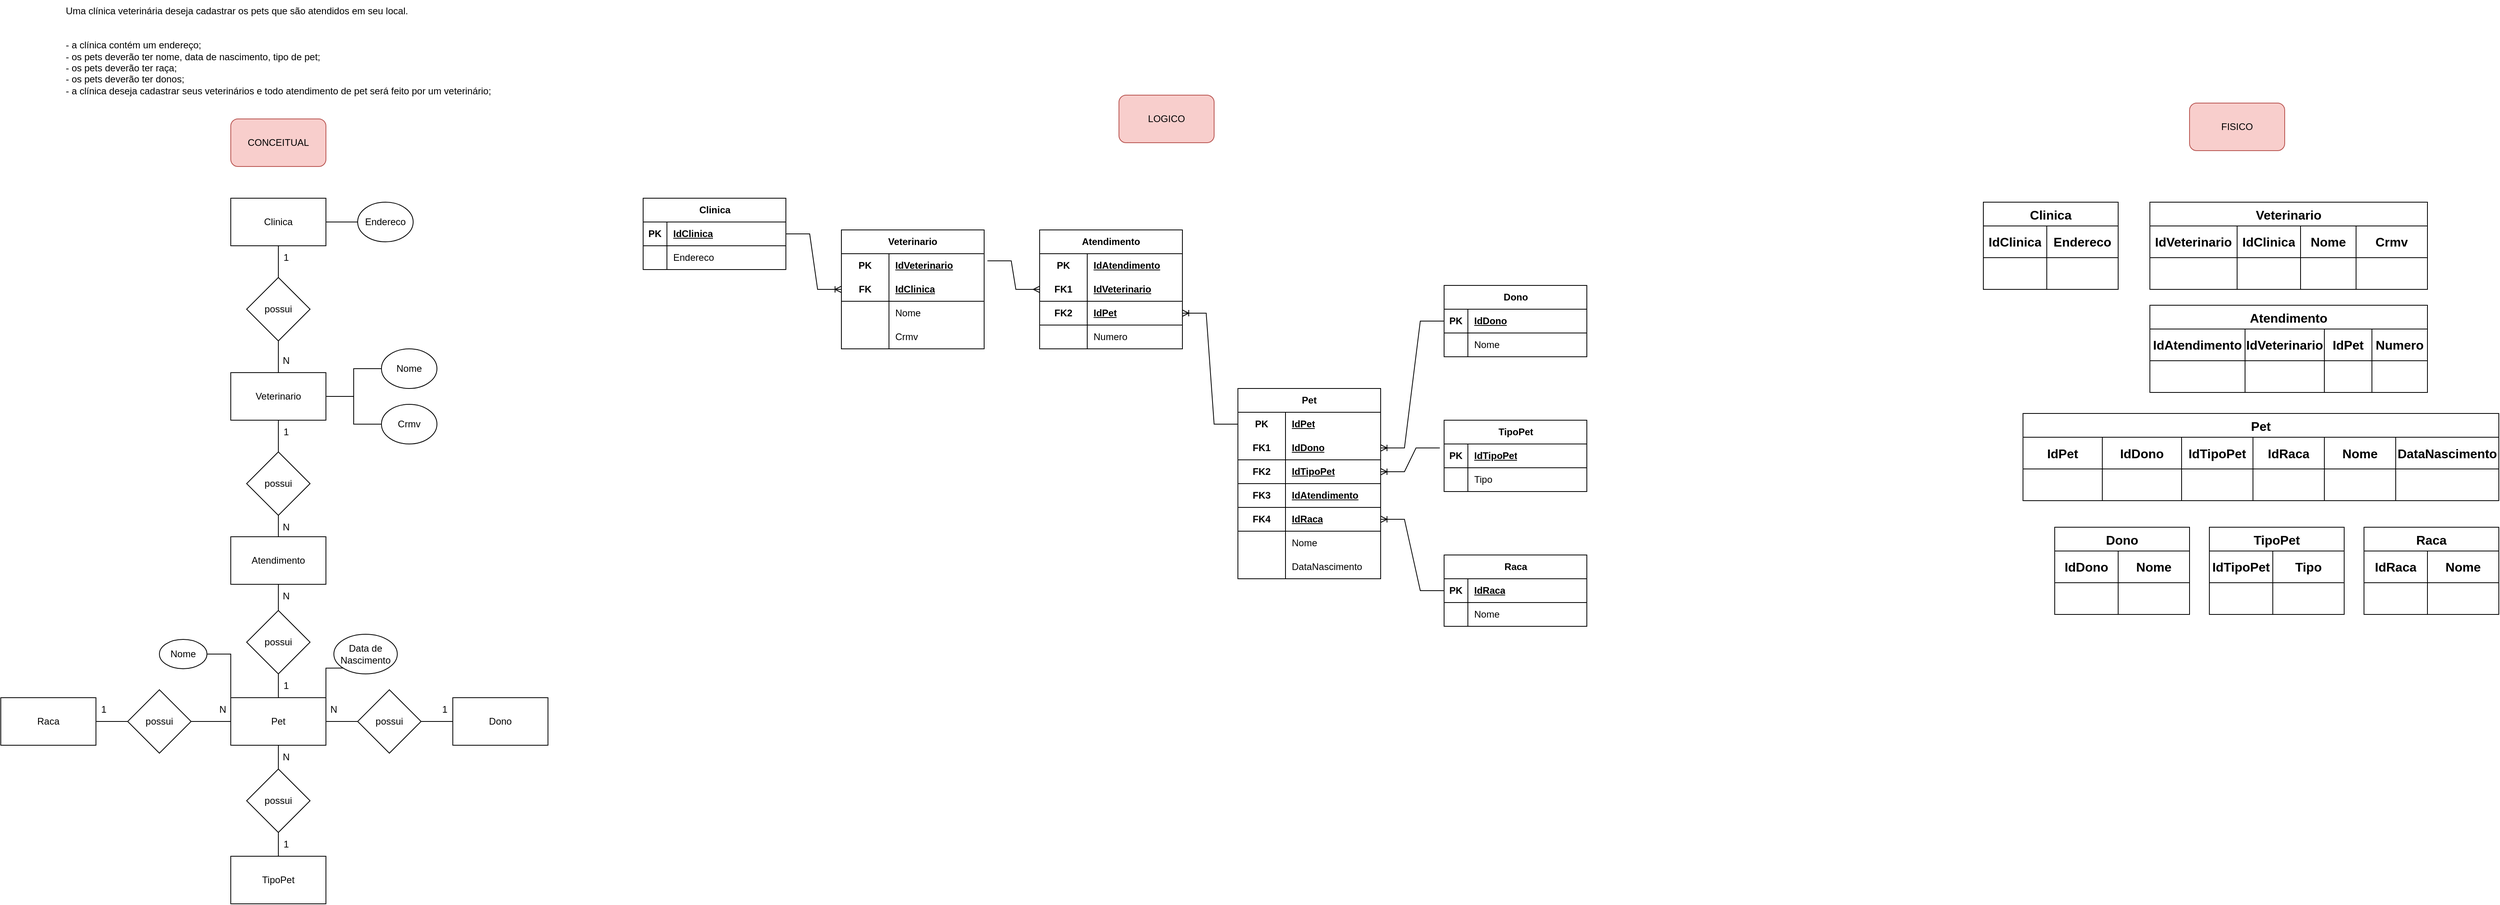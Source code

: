 <mxfile version="21.6.5" type="device">
  <diagram id="80Hr1rudwNtQgIsGl5KA" name="Página-1">
    <mxGraphModel dx="1909" dy="3278" grid="1" gridSize="10" guides="1" tooltips="1" connect="1" arrows="1" fold="1" page="1" pageScale="1" pageWidth="827" pageHeight="1169" math="0" shadow="0">
      <root>
        <mxCell id="0" />
        <mxCell id="1" parent="0" />
        <mxCell id="bfbSbEPTRADHffgOek4O-1" value="Uma clínica veterinária deseja cadastrar os pets que são atendidos em seu local.&#xa;&#xa;&#xa;- a clínica contém um endereço;&#xa;- os pets deverão ter nome, data de nascimento, tipo de pet;&#xa;- os pets deverão ter raça;&#xa;- os pets deverão ter donos;&#xa;- a clínica deseja cadastrar seus veterinários e todo atendimento de pet será feito por um veterinário;" style="text;whiteSpace=wrap;" parent="1" vertex="1">
          <mxGeometry x="140" y="-2330" width="560" height="150" as="geometry" />
        </mxCell>
        <mxCell id="bfbSbEPTRADHffgOek4O-6" style="edgeStyle=orthogonalEdgeStyle;rounded=0;orthogonalLoop=1;jettySize=auto;html=1;entryX=0.5;entryY=0;entryDx=0;entryDy=0;endArrow=none;endFill=0;" parent="1" source="bfbSbEPTRADHffgOek4O-2" target="bfbSbEPTRADHffgOek4O-5" edge="1">
          <mxGeometry relative="1" as="geometry" />
        </mxCell>
        <mxCell id="bfbSbEPTRADHffgOek4O-28" style="edgeStyle=orthogonalEdgeStyle;rounded=0;orthogonalLoop=1;jettySize=auto;html=1;entryX=0;entryY=0.5;entryDx=0;entryDy=0;endArrow=none;endFill=0;" parent="1" source="bfbSbEPTRADHffgOek4O-2" target="bfbSbEPTRADHffgOek4O-27" edge="1">
          <mxGeometry relative="1" as="geometry" />
        </mxCell>
        <mxCell id="bfbSbEPTRADHffgOek4O-2" value="Clinica" style="rounded=0;whiteSpace=wrap;html=1;" parent="1" vertex="1">
          <mxGeometry x="350" y="-2080" width="120" height="60" as="geometry" />
        </mxCell>
        <mxCell id="v67Vq3gUXgT7a_J_kweC-2" value="" style="edgeStyle=orthogonalEdgeStyle;rounded=0;orthogonalLoop=1;jettySize=auto;html=1;endArrow=none;endFill=0;" parent="1" source="bfbSbEPTRADHffgOek4O-4" target="v67Vq3gUXgT7a_J_kweC-1" edge="1">
          <mxGeometry relative="1" as="geometry" />
        </mxCell>
        <mxCell id="v67Vq3gUXgT7a_J_kweC-79" value="" style="edgeStyle=orthogonalEdgeStyle;rounded=0;orthogonalLoop=1;jettySize=auto;html=1;endArrow=none;endFill=0;" parent="1" source="bfbSbEPTRADHffgOek4O-4" target="v67Vq3gUXgT7a_J_kweC-78" edge="1">
          <mxGeometry relative="1" as="geometry" />
        </mxCell>
        <mxCell id="v67Vq3gUXgT7a_J_kweC-80" style="edgeStyle=orthogonalEdgeStyle;rounded=0;orthogonalLoop=1;jettySize=auto;html=1;entryX=0;entryY=0.5;entryDx=0;entryDy=0;endArrow=none;endFill=0;" parent="1" source="bfbSbEPTRADHffgOek4O-4" target="v67Vq3gUXgT7a_J_kweC-77" edge="1">
          <mxGeometry relative="1" as="geometry" />
        </mxCell>
        <mxCell id="bfbSbEPTRADHffgOek4O-4" value="Veterinario" style="rounded=0;whiteSpace=wrap;html=1;" parent="1" vertex="1">
          <mxGeometry x="350" y="-1860" width="120" height="60" as="geometry" />
        </mxCell>
        <mxCell id="bfbSbEPTRADHffgOek4O-8" style="edgeStyle=orthogonalEdgeStyle;rounded=0;orthogonalLoop=1;jettySize=auto;html=1;entryX=0.5;entryY=0;entryDx=0;entryDy=0;exitX=0.5;exitY=1;exitDx=0;exitDy=0;endArrow=none;endFill=0;" parent="1" source="bfbSbEPTRADHffgOek4O-5" target="bfbSbEPTRADHffgOek4O-4" edge="1">
          <mxGeometry relative="1" as="geometry" />
        </mxCell>
        <mxCell id="bfbSbEPTRADHffgOek4O-5" value="possui" style="rhombus;whiteSpace=wrap;html=1;" parent="1" vertex="1">
          <mxGeometry x="370" y="-1980" width="80" height="80" as="geometry" />
        </mxCell>
        <mxCell id="bfbSbEPTRADHffgOek4O-22" value="1" style="text;html=1;strokeColor=none;fillColor=none;align=center;verticalAlign=middle;whiteSpace=wrap;rounded=0;" parent="1" vertex="1">
          <mxGeometry x="410" y="-2020" width="20" height="30" as="geometry" />
        </mxCell>
        <mxCell id="bfbSbEPTRADHffgOek4O-23" value="N" style="text;html=1;strokeColor=none;fillColor=none;align=center;verticalAlign=middle;whiteSpace=wrap;rounded=0;" parent="1" vertex="1">
          <mxGeometry x="410" y="-1890" width="20" height="30" as="geometry" />
        </mxCell>
        <mxCell id="bfbSbEPTRADHffgOek4O-27" value="Endereco" style="ellipse;whiteSpace=wrap;html=1;" parent="1" vertex="1">
          <mxGeometry x="510" y="-2075" width="70" height="50" as="geometry" />
        </mxCell>
        <mxCell id="v67Vq3gUXgT7a_J_kweC-4" value="" style="edgeStyle=orthogonalEdgeStyle;rounded=0;orthogonalLoop=1;jettySize=auto;html=1;endArrow=none;endFill=0;" parent="1" source="v67Vq3gUXgT7a_J_kweC-1" target="v67Vq3gUXgT7a_J_kweC-3" edge="1">
          <mxGeometry relative="1" as="geometry" />
        </mxCell>
        <mxCell id="v67Vq3gUXgT7a_J_kweC-1" value="possui" style="rhombus;whiteSpace=wrap;html=1;" parent="1" vertex="1">
          <mxGeometry x="370" y="-1760" width="80" height="80" as="geometry" />
        </mxCell>
        <mxCell id="v67Vq3gUXgT7a_J_kweC-6" value="" style="edgeStyle=orthogonalEdgeStyle;rounded=0;orthogonalLoop=1;jettySize=auto;html=1;endArrow=none;endFill=0;" parent="1" source="v67Vq3gUXgT7a_J_kweC-3" target="v67Vq3gUXgT7a_J_kweC-5" edge="1">
          <mxGeometry relative="1" as="geometry" />
        </mxCell>
        <mxCell id="v67Vq3gUXgT7a_J_kweC-3" value="Atendimento" style="rounded=0;whiteSpace=wrap;html=1;" parent="1" vertex="1">
          <mxGeometry x="350" y="-1653" width="120" height="60" as="geometry" />
        </mxCell>
        <mxCell id="v67Vq3gUXgT7a_J_kweC-8" value="" style="edgeStyle=orthogonalEdgeStyle;rounded=0;orthogonalLoop=1;jettySize=auto;html=1;endArrow=none;endFill=0;" parent="1" source="v67Vq3gUXgT7a_J_kweC-5" target="v67Vq3gUXgT7a_J_kweC-7" edge="1">
          <mxGeometry relative="1" as="geometry" />
        </mxCell>
        <mxCell id="v67Vq3gUXgT7a_J_kweC-5" value="possui" style="rhombus;whiteSpace=wrap;html=1;" parent="1" vertex="1">
          <mxGeometry x="370" y="-1560" width="80" height="80" as="geometry" />
        </mxCell>
        <mxCell id="v67Vq3gUXgT7a_J_kweC-16" value="" style="edgeStyle=orthogonalEdgeStyle;rounded=0;orthogonalLoop=1;jettySize=auto;html=1;endArrow=none;endFill=0;" parent="1" source="v67Vq3gUXgT7a_J_kweC-7" target="v67Vq3gUXgT7a_J_kweC-15" edge="1">
          <mxGeometry relative="1" as="geometry" />
        </mxCell>
        <mxCell id="v67Vq3gUXgT7a_J_kweC-17" value="" style="edgeStyle=orthogonalEdgeStyle;rounded=0;orthogonalLoop=1;jettySize=auto;html=1;endArrow=none;endFill=0;" parent="1" source="v67Vq3gUXgT7a_J_kweC-7" target="v67Vq3gUXgT7a_J_kweC-13" edge="1">
          <mxGeometry relative="1" as="geometry" />
        </mxCell>
        <mxCell id="v67Vq3gUXgT7a_J_kweC-18" value="" style="edgeStyle=orthogonalEdgeStyle;rounded=0;orthogonalLoop=1;jettySize=auto;html=1;endArrow=none;endFill=0;" parent="1" source="v67Vq3gUXgT7a_J_kweC-7" target="v67Vq3gUXgT7a_J_kweC-14" edge="1">
          <mxGeometry relative="1" as="geometry" />
        </mxCell>
        <mxCell id="v67Vq3gUXgT7a_J_kweC-7" value="Pet" style="rounded=0;whiteSpace=wrap;html=1;" parent="1" vertex="1">
          <mxGeometry x="350" y="-1450" width="120" height="60" as="geometry" />
        </mxCell>
        <mxCell id="v67Vq3gUXgT7a_J_kweC-9" value="N" style="text;html=1;strokeColor=none;fillColor=none;align=center;verticalAlign=middle;whiteSpace=wrap;rounded=0;" parent="1" vertex="1">
          <mxGeometry x="410" y="-1680" width="20" height="30" as="geometry" />
        </mxCell>
        <mxCell id="v67Vq3gUXgT7a_J_kweC-10" value="1" style="text;html=1;strokeColor=none;fillColor=none;align=center;verticalAlign=middle;whiteSpace=wrap;rounded=0;" parent="1" vertex="1">
          <mxGeometry x="410" y="-1800" width="20" height="30" as="geometry" />
        </mxCell>
        <mxCell id="v67Vq3gUXgT7a_J_kweC-11" value="N" style="text;html=1;strokeColor=none;fillColor=none;align=center;verticalAlign=middle;whiteSpace=wrap;rounded=0;" parent="1" vertex="1">
          <mxGeometry x="410" y="-1593" width="20" height="30" as="geometry" />
        </mxCell>
        <mxCell id="v67Vq3gUXgT7a_J_kweC-12" value="1" style="text;html=1;strokeColor=none;fillColor=none;align=center;verticalAlign=middle;whiteSpace=wrap;rounded=0;" parent="1" vertex="1">
          <mxGeometry x="410" y="-1480" width="20" height="30" as="geometry" />
        </mxCell>
        <mxCell id="v67Vq3gUXgT7a_J_kweC-24" value="" style="edgeStyle=orthogonalEdgeStyle;rounded=0;orthogonalLoop=1;jettySize=auto;html=1;endArrow=none;endFill=0;" parent="1" source="v67Vq3gUXgT7a_J_kweC-13" target="v67Vq3gUXgT7a_J_kweC-19" edge="1">
          <mxGeometry relative="1" as="geometry" />
        </mxCell>
        <mxCell id="v67Vq3gUXgT7a_J_kweC-13" value="possui" style="rhombus;whiteSpace=wrap;html=1;" parent="1" vertex="1">
          <mxGeometry x="510" y="-1460" width="80" height="80" as="geometry" />
        </mxCell>
        <mxCell id="v67Vq3gUXgT7a_J_kweC-23" value="" style="edgeStyle=orthogonalEdgeStyle;rounded=0;orthogonalLoop=1;jettySize=auto;html=1;endArrow=none;endFill=0;" parent="1" source="v67Vq3gUXgT7a_J_kweC-14" target="v67Vq3gUXgT7a_J_kweC-20" edge="1">
          <mxGeometry relative="1" as="geometry" />
        </mxCell>
        <mxCell id="v67Vq3gUXgT7a_J_kweC-14" value="possui" style="rhombus;whiteSpace=wrap;html=1;" parent="1" vertex="1">
          <mxGeometry x="220" y="-1460" width="80" height="80" as="geometry" />
        </mxCell>
        <mxCell id="v67Vq3gUXgT7a_J_kweC-22" value="" style="edgeStyle=orthogonalEdgeStyle;rounded=0;orthogonalLoop=1;jettySize=auto;html=1;endArrow=none;endFill=0;" parent="1" source="v67Vq3gUXgT7a_J_kweC-15" target="v67Vq3gUXgT7a_J_kweC-21" edge="1">
          <mxGeometry relative="1" as="geometry" />
        </mxCell>
        <mxCell id="v67Vq3gUXgT7a_J_kweC-15" value="possui" style="rhombus;whiteSpace=wrap;html=1;" parent="1" vertex="1">
          <mxGeometry x="370" y="-1360" width="80" height="80" as="geometry" />
        </mxCell>
        <mxCell id="v67Vq3gUXgT7a_J_kweC-19" value="Dono" style="rounded=0;whiteSpace=wrap;html=1;" parent="1" vertex="1">
          <mxGeometry x="630" y="-1450" width="120" height="60" as="geometry" />
        </mxCell>
        <mxCell id="v67Vq3gUXgT7a_J_kweC-20" value="Raca" style="rounded=0;whiteSpace=wrap;html=1;" parent="1" vertex="1">
          <mxGeometry x="60" y="-1450" width="120" height="60" as="geometry" />
        </mxCell>
        <mxCell id="v67Vq3gUXgT7a_J_kweC-21" value="TipoPet" style="rounded=0;whiteSpace=wrap;html=1;" parent="1" vertex="1">
          <mxGeometry x="350" y="-1250" width="120" height="60" as="geometry" />
        </mxCell>
        <mxCell id="v67Vq3gUXgT7a_J_kweC-28" style="edgeStyle=orthogonalEdgeStyle;rounded=0;orthogonalLoop=1;jettySize=auto;html=1;entryX=0;entryY=0;entryDx=0;entryDy=0;endArrow=none;endFill=0;" parent="1" source="v67Vq3gUXgT7a_J_kweC-25" target="v67Vq3gUXgT7a_J_kweC-7" edge="1">
          <mxGeometry relative="1" as="geometry" />
        </mxCell>
        <mxCell id="v67Vq3gUXgT7a_J_kweC-25" value="Nome" style="ellipse;whiteSpace=wrap;html=1;" parent="1" vertex="1">
          <mxGeometry x="260" y="-1523.5" width="60" height="37" as="geometry" />
        </mxCell>
        <mxCell id="v67Vq3gUXgT7a_J_kweC-27" style="edgeStyle=orthogonalEdgeStyle;rounded=0;orthogonalLoop=1;jettySize=auto;html=1;entryX=1;entryY=0;entryDx=0;entryDy=0;exitX=0;exitY=1;exitDx=0;exitDy=0;endArrow=none;endFill=0;" parent="1" source="v67Vq3gUXgT7a_J_kweC-26" target="v67Vq3gUXgT7a_J_kweC-7" edge="1">
          <mxGeometry relative="1" as="geometry">
            <Array as="points">
              <mxPoint x="470" y="-1487" />
            </Array>
          </mxGeometry>
        </mxCell>
        <mxCell id="v67Vq3gUXgT7a_J_kweC-26" value="Data de Nascimento" style="ellipse;whiteSpace=wrap;html=1;" parent="1" vertex="1">
          <mxGeometry x="480" y="-1530" width="80" height="50" as="geometry" />
        </mxCell>
        <mxCell id="v67Vq3gUXgT7a_J_kweC-29" value="N" style="text;html=1;strokeColor=none;fillColor=none;align=center;verticalAlign=middle;whiteSpace=wrap;rounded=0;" parent="1" vertex="1">
          <mxGeometry x="470" y="-1450" width="20" height="30" as="geometry" />
        </mxCell>
        <mxCell id="v67Vq3gUXgT7a_J_kweC-30" value="N" style="text;html=1;strokeColor=none;fillColor=none;align=center;verticalAlign=middle;whiteSpace=wrap;rounded=0;" parent="1" vertex="1">
          <mxGeometry x="330" y="-1450" width="20" height="30" as="geometry" />
        </mxCell>
        <mxCell id="v67Vq3gUXgT7a_J_kweC-31" value="N" style="text;html=1;strokeColor=none;fillColor=none;align=center;verticalAlign=middle;whiteSpace=wrap;rounded=0;" parent="1" vertex="1">
          <mxGeometry x="410" y="-1390" width="20" height="30" as="geometry" />
        </mxCell>
        <mxCell id="v67Vq3gUXgT7a_J_kweC-32" value="1" style="text;html=1;strokeColor=none;fillColor=none;align=center;verticalAlign=middle;whiteSpace=wrap;rounded=0;" parent="1" vertex="1">
          <mxGeometry x="410" y="-1280" width="20" height="30" as="geometry" />
        </mxCell>
        <mxCell id="v67Vq3gUXgT7a_J_kweC-33" value="1" style="text;html=1;strokeColor=none;fillColor=none;align=center;verticalAlign=middle;whiteSpace=wrap;rounded=0;" parent="1" vertex="1">
          <mxGeometry x="610" y="-1450" width="20" height="30" as="geometry" />
        </mxCell>
        <mxCell id="v67Vq3gUXgT7a_J_kweC-34" value="1" style="text;html=1;strokeColor=none;fillColor=none;align=center;verticalAlign=middle;whiteSpace=wrap;rounded=0;" parent="1" vertex="1">
          <mxGeometry x="180" y="-1450" width="20" height="30" as="geometry" />
        </mxCell>
        <mxCell id="v67Vq3gUXgT7a_J_kweC-35" value="CONCEITUAL" style="rounded=1;whiteSpace=wrap;html=1;fillColor=#f8cecc;strokeColor=#b85450;" parent="1" vertex="1">
          <mxGeometry x="350" y="-2180" width="120" height="60" as="geometry" />
        </mxCell>
        <mxCell id="v67Vq3gUXgT7a_J_kweC-36" value="FISICO" style="rounded=1;whiteSpace=wrap;html=1;fillColor=#f8cecc;strokeColor=#b85450;" parent="1" vertex="1">
          <mxGeometry x="2820" y="-2200" width="120" height="60" as="geometry" />
        </mxCell>
        <mxCell id="v67Vq3gUXgT7a_J_kweC-37" value="LOGICO" style="rounded=1;whiteSpace=wrap;html=1;fillColor=#f8cecc;strokeColor=#b85450;" parent="1" vertex="1">
          <mxGeometry x="1470" y="-2210" width="120" height="60" as="geometry" />
        </mxCell>
        <mxCell id="v67Vq3gUXgT7a_J_kweC-38" value="Clinica" style="shape=table;startSize=30;container=1;collapsible=1;childLayout=tableLayout;fixedRows=1;rowLines=0;fontStyle=1;align=center;resizeLast=1;html=1;" parent="1" vertex="1">
          <mxGeometry x="870" y="-2080" width="180" height="90" as="geometry" />
        </mxCell>
        <mxCell id="v67Vq3gUXgT7a_J_kweC-39" value="" style="shape=tableRow;horizontal=0;startSize=0;swimlaneHead=0;swimlaneBody=0;fillColor=none;collapsible=0;dropTarget=0;points=[[0,0.5],[1,0.5]];portConstraint=eastwest;top=0;left=0;right=0;bottom=1;" parent="v67Vq3gUXgT7a_J_kweC-38" vertex="1">
          <mxGeometry y="30" width="180" height="30" as="geometry" />
        </mxCell>
        <mxCell id="v67Vq3gUXgT7a_J_kweC-40" value="PK" style="shape=partialRectangle;connectable=0;fillColor=none;top=0;left=0;bottom=0;right=0;fontStyle=1;overflow=hidden;whiteSpace=wrap;html=1;" parent="v67Vq3gUXgT7a_J_kweC-39" vertex="1">
          <mxGeometry width="30" height="30" as="geometry">
            <mxRectangle width="30" height="30" as="alternateBounds" />
          </mxGeometry>
        </mxCell>
        <mxCell id="v67Vq3gUXgT7a_J_kweC-41" value="IdClinica" style="shape=partialRectangle;connectable=0;fillColor=none;top=0;left=0;bottom=0;right=0;align=left;spacingLeft=6;fontStyle=5;overflow=hidden;whiteSpace=wrap;html=1;" parent="v67Vq3gUXgT7a_J_kweC-39" vertex="1">
          <mxGeometry x="30" width="150" height="30" as="geometry">
            <mxRectangle width="150" height="30" as="alternateBounds" />
          </mxGeometry>
        </mxCell>
        <mxCell id="v67Vq3gUXgT7a_J_kweC-42" value="" style="shape=tableRow;horizontal=0;startSize=0;swimlaneHead=0;swimlaneBody=0;fillColor=none;collapsible=0;dropTarget=0;points=[[0,0.5],[1,0.5]];portConstraint=eastwest;top=0;left=0;right=0;bottom=0;" parent="v67Vq3gUXgT7a_J_kweC-38" vertex="1">
          <mxGeometry y="60" width="180" height="30" as="geometry" />
        </mxCell>
        <mxCell id="v67Vq3gUXgT7a_J_kweC-43" value="" style="shape=partialRectangle;connectable=0;fillColor=none;top=0;left=0;bottom=0;right=0;editable=1;overflow=hidden;whiteSpace=wrap;html=1;" parent="v67Vq3gUXgT7a_J_kweC-42" vertex="1">
          <mxGeometry width="30" height="30" as="geometry">
            <mxRectangle width="30" height="30" as="alternateBounds" />
          </mxGeometry>
        </mxCell>
        <mxCell id="v67Vq3gUXgT7a_J_kweC-44" value="Endereco" style="shape=partialRectangle;connectable=0;fillColor=none;top=0;left=0;bottom=0;right=0;align=left;spacingLeft=6;overflow=hidden;whiteSpace=wrap;html=1;" parent="v67Vq3gUXgT7a_J_kweC-42" vertex="1">
          <mxGeometry x="30" width="150" height="30" as="geometry">
            <mxRectangle width="150" height="30" as="alternateBounds" />
          </mxGeometry>
        </mxCell>
        <mxCell id="v67Vq3gUXgT7a_J_kweC-64" value="Veterinario" style="shape=table;startSize=30;container=1;collapsible=1;childLayout=tableLayout;fixedRows=1;rowLines=0;fontStyle=1;align=center;resizeLast=1;html=1;whiteSpace=wrap;" parent="1" vertex="1">
          <mxGeometry x="1120" y="-2040" width="180" height="150" as="geometry" />
        </mxCell>
        <mxCell id="v67Vq3gUXgT7a_J_kweC-65" value="" style="shape=tableRow;horizontal=0;startSize=0;swimlaneHead=0;swimlaneBody=0;fillColor=none;collapsible=0;dropTarget=0;points=[[0,0.5],[1,0.5]];portConstraint=eastwest;top=0;left=0;right=0;bottom=0;html=1;" parent="v67Vq3gUXgT7a_J_kweC-64" vertex="1">
          <mxGeometry y="30" width="180" height="30" as="geometry" />
        </mxCell>
        <mxCell id="v67Vq3gUXgT7a_J_kweC-66" value="PK" style="shape=partialRectangle;connectable=0;fillColor=none;top=0;left=0;bottom=0;right=0;fontStyle=1;overflow=hidden;html=1;whiteSpace=wrap;" parent="v67Vq3gUXgT7a_J_kweC-65" vertex="1">
          <mxGeometry width="60" height="30" as="geometry">
            <mxRectangle width="60" height="30" as="alternateBounds" />
          </mxGeometry>
        </mxCell>
        <mxCell id="v67Vq3gUXgT7a_J_kweC-67" value="IdVeterinario" style="shape=partialRectangle;connectable=0;fillColor=none;top=0;left=0;bottom=0;right=0;align=left;spacingLeft=6;fontStyle=5;overflow=hidden;html=1;whiteSpace=wrap;" parent="v67Vq3gUXgT7a_J_kweC-65" vertex="1">
          <mxGeometry x="60" width="120" height="30" as="geometry">
            <mxRectangle width="120" height="30" as="alternateBounds" />
          </mxGeometry>
        </mxCell>
        <mxCell id="v67Vq3gUXgT7a_J_kweC-68" value="" style="shape=tableRow;horizontal=0;startSize=0;swimlaneHead=0;swimlaneBody=0;fillColor=none;collapsible=0;dropTarget=0;points=[[0,0.5],[1,0.5]];portConstraint=eastwest;top=0;left=0;right=0;bottom=1;html=1;" parent="v67Vq3gUXgT7a_J_kweC-64" vertex="1">
          <mxGeometry y="60" width="180" height="30" as="geometry" />
        </mxCell>
        <mxCell id="v67Vq3gUXgT7a_J_kweC-69" value="FK" style="shape=partialRectangle;connectable=0;fillColor=none;top=0;left=0;bottom=0;right=0;fontStyle=1;overflow=hidden;html=1;whiteSpace=wrap;" parent="v67Vq3gUXgT7a_J_kweC-68" vertex="1">
          <mxGeometry width="60" height="30" as="geometry">
            <mxRectangle width="60" height="30" as="alternateBounds" />
          </mxGeometry>
        </mxCell>
        <mxCell id="v67Vq3gUXgT7a_J_kweC-70" value="IdClinica" style="shape=partialRectangle;connectable=0;fillColor=none;top=0;left=0;bottom=0;right=0;align=left;spacingLeft=6;fontStyle=5;overflow=hidden;html=1;whiteSpace=wrap;" parent="v67Vq3gUXgT7a_J_kweC-68" vertex="1">
          <mxGeometry x="60" width="120" height="30" as="geometry">
            <mxRectangle width="120" height="30" as="alternateBounds" />
          </mxGeometry>
        </mxCell>
        <mxCell id="v67Vq3gUXgT7a_J_kweC-71" value="" style="shape=tableRow;horizontal=0;startSize=0;swimlaneHead=0;swimlaneBody=0;fillColor=none;collapsible=0;dropTarget=0;points=[[0,0.5],[1,0.5]];portConstraint=eastwest;top=0;left=0;right=0;bottom=0;html=1;" parent="v67Vq3gUXgT7a_J_kweC-64" vertex="1">
          <mxGeometry y="90" width="180" height="30" as="geometry" />
        </mxCell>
        <mxCell id="v67Vq3gUXgT7a_J_kweC-72" value="" style="shape=partialRectangle;connectable=0;fillColor=none;top=0;left=0;bottom=0;right=0;editable=1;overflow=hidden;html=1;whiteSpace=wrap;" parent="v67Vq3gUXgT7a_J_kweC-71" vertex="1">
          <mxGeometry width="60" height="30" as="geometry">
            <mxRectangle width="60" height="30" as="alternateBounds" />
          </mxGeometry>
        </mxCell>
        <mxCell id="v67Vq3gUXgT7a_J_kweC-73" value="Nome" style="shape=partialRectangle;connectable=0;fillColor=none;top=0;left=0;bottom=0;right=0;align=left;spacingLeft=6;overflow=hidden;html=1;whiteSpace=wrap;" parent="v67Vq3gUXgT7a_J_kweC-71" vertex="1">
          <mxGeometry x="60" width="120" height="30" as="geometry">
            <mxRectangle width="120" height="30" as="alternateBounds" />
          </mxGeometry>
        </mxCell>
        <mxCell id="v67Vq3gUXgT7a_J_kweC-81" style="shape=tableRow;horizontal=0;startSize=0;swimlaneHead=0;swimlaneBody=0;fillColor=none;collapsible=0;dropTarget=0;points=[[0,0.5],[1,0.5]];portConstraint=eastwest;top=0;left=0;right=0;bottom=0;html=1;" parent="v67Vq3gUXgT7a_J_kweC-64" vertex="1">
          <mxGeometry y="120" width="180" height="30" as="geometry" />
        </mxCell>
        <mxCell id="v67Vq3gUXgT7a_J_kweC-82" style="shape=partialRectangle;connectable=0;fillColor=none;top=0;left=0;bottom=0;right=0;editable=1;overflow=hidden;html=1;whiteSpace=wrap;" parent="v67Vq3gUXgT7a_J_kweC-81" vertex="1">
          <mxGeometry width="60" height="30" as="geometry">
            <mxRectangle width="60" height="30" as="alternateBounds" />
          </mxGeometry>
        </mxCell>
        <mxCell id="v67Vq3gUXgT7a_J_kweC-83" value="Crmv" style="shape=partialRectangle;connectable=0;fillColor=none;top=0;left=0;bottom=0;right=0;align=left;spacingLeft=6;overflow=hidden;html=1;whiteSpace=wrap;" parent="v67Vq3gUXgT7a_J_kweC-81" vertex="1">
          <mxGeometry x="60" width="120" height="30" as="geometry">
            <mxRectangle width="120" height="30" as="alternateBounds" />
          </mxGeometry>
        </mxCell>
        <mxCell id="v67Vq3gUXgT7a_J_kweC-77" value="Nome" style="ellipse;whiteSpace=wrap;html=1;" parent="1" vertex="1">
          <mxGeometry x="540" y="-1890" width="70" height="50" as="geometry" />
        </mxCell>
        <mxCell id="v67Vq3gUXgT7a_J_kweC-78" value="Crmv" style="ellipse;whiteSpace=wrap;html=1;" parent="1" vertex="1">
          <mxGeometry x="540" y="-1820" width="70" height="50" as="geometry" />
        </mxCell>
        <mxCell id="v67Vq3gUXgT7a_J_kweC-84" value="" style="edgeStyle=entityRelationEdgeStyle;fontSize=12;html=1;endArrow=ERoneToMany;rounded=0;exitX=1;exitY=0.5;exitDx=0;exitDy=0;entryX=0;entryY=0.5;entryDx=0;entryDy=0;" parent="1" source="v67Vq3gUXgT7a_J_kweC-39" target="v67Vq3gUXgT7a_J_kweC-68" edge="1">
          <mxGeometry width="100" height="100" relative="1" as="geometry">
            <mxPoint x="1070" y="-1840" as="sourcePoint" />
            <mxPoint x="1170" y="-1940" as="targetPoint" />
          </mxGeometry>
        </mxCell>
        <mxCell id="v67Vq3gUXgT7a_J_kweC-85" value="Atendimento" style="shape=table;startSize=30;container=1;collapsible=1;childLayout=tableLayout;fixedRows=1;rowLines=0;fontStyle=1;align=center;resizeLast=1;html=1;whiteSpace=wrap;" parent="1" vertex="1">
          <mxGeometry x="1370" y="-2040" width="180" height="150" as="geometry" />
        </mxCell>
        <mxCell id="v67Vq3gUXgT7a_J_kweC-86" value="" style="shape=tableRow;horizontal=0;startSize=0;swimlaneHead=0;swimlaneBody=0;fillColor=none;collapsible=0;dropTarget=0;points=[[0,0.5],[1,0.5]];portConstraint=eastwest;top=0;left=0;right=0;bottom=0;html=1;" parent="v67Vq3gUXgT7a_J_kweC-85" vertex="1">
          <mxGeometry y="30" width="180" height="30" as="geometry" />
        </mxCell>
        <mxCell id="v67Vq3gUXgT7a_J_kweC-87" value="PK" style="shape=partialRectangle;connectable=0;fillColor=none;top=0;left=0;bottom=0;right=0;fontStyle=1;overflow=hidden;html=1;whiteSpace=wrap;" parent="v67Vq3gUXgT7a_J_kweC-86" vertex="1">
          <mxGeometry width="60" height="30" as="geometry">
            <mxRectangle width="60" height="30" as="alternateBounds" />
          </mxGeometry>
        </mxCell>
        <mxCell id="v67Vq3gUXgT7a_J_kweC-88" value="IdAtendimento" style="shape=partialRectangle;connectable=0;fillColor=none;top=0;left=0;bottom=0;right=0;align=left;spacingLeft=6;fontStyle=5;overflow=hidden;html=1;whiteSpace=wrap;" parent="v67Vq3gUXgT7a_J_kweC-86" vertex="1">
          <mxGeometry x="60" width="120" height="30" as="geometry">
            <mxRectangle width="120" height="30" as="alternateBounds" />
          </mxGeometry>
        </mxCell>
        <mxCell id="v67Vq3gUXgT7a_J_kweC-89" value="" style="shape=tableRow;horizontal=0;startSize=0;swimlaneHead=0;swimlaneBody=0;fillColor=none;collapsible=0;dropTarget=0;points=[[0,0.5],[1,0.5]];portConstraint=eastwest;top=0;left=0;right=0;bottom=1;html=1;" parent="v67Vq3gUXgT7a_J_kweC-85" vertex="1">
          <mxGeometry y="60" width="180" height="30" as="geometry" />
        </mxCell>
        <mxCell id="v67Vq3gUXgT7a_J_kweC-90" value="FK1" style="shape=partialRectangle;connectable=0;fillColor=none;top=0;left=0;bottom=0;right=0;fontStyle=1;overflow=hidden;html=1;whiteSpace=wrap;" parent="v67Vq3gUXgT7a_J_kweC-89" vertex="1">
          <mxGeometry width="60" height="30" as="geometry">
            <mxRectangle width="60" height="30" as="alternateBounds" />
          </mxGeometry>
        </mxCell>
        <mxCell id="v67Vq3gUXgT7a_J_kweC-91" value="IdVeterinario" style="shape=partialRectangle;connectable=0;fillColor=none;top=0;left=0;bottom=0;right=0;align=left;spacingLeft=6;fontStyle=5;overflow=hidden;html=1;whiteSpace=wrap;" parent="v67Vq3gUXgT7a_J_kweC-89" vertex="1">
          <mxGeometry x="60" width="120" height="30" as="geometry">
            <mxRectangle width="120" height="30" as="alternateBounds" />
          </mxGeometry>
        </mxCell>
        <mxCell id="v67Vq3gUXgT7a_J_kweC-98" style="shape=tableRow;horizontal=0;startSize=0;swimlaneHead=0;swimlaneBody=0;fillColor=none;collapsible=0;dropTarget=0;points=[[0,0.5],[1,0.5]];portConstraint=eastwest;top=0;left=0;right=0;bottom=1;html=1;" parent="v67Vq3gUXgT7a_J_kweC-85" vertex="1">
          <mxGeometry y="90" width="180" height="30" as="geometry" />
        </mxCell>
        <mxCell id="v67Vq3gUXgT7a_J_kweC-99" value="FK2" style="shape=partialRectangle;connectable=0;fillColor=none;top=0;left=0;bottom=0;right=0;fontStyle=1;overflow=hidden;html=1;whiteSpace=wrap;" parent="v67Vq3gUXgT7a_J_kweC-98" vertex="1">
          <mxGeometry width="60" height="30" as="geometry">
            <mxRectangle width="60" height="30" as="alternateBounds" />
          </mxGeometry>
        </mxCell>
        <mxCell id="v67Vq3gUXgT7a_J_kweC-100" value="IdPet" style="shape=partialRectangle;connectable=0;fillColor=none;top=0;left=0;bottom=0;right=0;align=left;spacingLeft=6;fontStyle=5;overflow=hidden;html=1;whiteSpace=wrap;" parent="v67Vq3gUXgT7a_J_kweC-98" vertex="1">
          <mxGeometry x="60" width="120" height="30" as="geometry">
            <mxRectangle width="120" height="30" as="alternateBounds" />
          </mxGeometry>
        </mxCell>
        <mxCell id="v67Vq3gUXgT7a_J_kweC-92" value="" style="shape=tableRow;horizontal=0;startSize=0;swimlaneHead=0;swimlaneBody=0;fillColor=none;collapsible=0;dropTarget=0;points=[[0,0.5],[1,0.5]];portConstraint=eastwest;top=0;left=0;right=0;bottom=0;html=1;" parent="v67Vq3gUXgT7a_J_kweC-85" vertex="1">
          <mxGeometry y="120" width="180" height="30" as="geometry" />
        </mxCell>
        <mxCell id="v67Vq3gUXgT7a_J_kweC-93" value="" style="shape=partialRectangle;connectable=0;fillColor=none;top=0;left=0;bottom=0;right=0;editable=1;overflow=hidden;html=1;whiteSpace=wrap;" parent="v67Vq3gUXgT7a_J_kweC-92" vertex="1">
          <mxGeometry width="60" height="30" as="geometry">
            <mxRectangle width="60" height="30" as="alternateBounds" />
          </mxGeometry>
        </mxCell>
        <mxCell id="v67Vq3gUXgT7a_J_kweC-94" value="Numero" style="shape=partialRectangle;connectable=0;fillColor=none;top=0;left=0;bottom=0;right=0;align=left;spacingLeft=6;overflow=hidden;html=1;whiteSpace=wrap;" parent="v67Vq3gUXgT7a_J_kweC-92" vertex="1">
          <mxGeometry x="60" width="120" height="30" as="geometry">
            <mxRectangle width="120" height="30" as="alternateBounds" />
          </mxGeometry>
        </mxCell>
        <mxCell id="v67Vq3gUXgT7a_J_kweC-107" value="Pet" style="shape=table;startSize=30;container=1;collapsible=1;childLayout=tableLayout;fixedRows=1;rowLines=0;fontStyle=1;align=center;resizeLast=1;html=1;whiteSpace=wrap;" parent="1" vertex="1">
          <mxGeometry x="1620" y="-1840" width="180" height="240" as="geometry" />
        </mxCell>
        <mxCell id="v67Vq3gUXgT7a_J_kweC-108" value="" style="shape=tableRow;horizontal=0;startSize=0;swimlaneHead=0;swimlaneBody=0;fillColor=none;collapsible=0;dropTarget=0;points=[[0,0.5],[1,0.5]];portConstraint=eastwest;top=0;left=0;right=0;bottom=0;html=1;" parent="v67Vq3gUXgT7a_J_kweC-107" vertex="1">
          <mxGeometry y="30" width="180" height="30" as="geometry" />
        </mxCell>
        <mxCell id="v67Vq3gUXgT7a_J_kweC-109" value="PK" style="shape=partialRectangle;connectable=0;fillColor=none;top=0;left=0;bottom=0;right=0;fontStyle=1;overflow=hidden;html=1;whiteSpace=wrap;" parent="v67Vq3gUXgT7a_J_kweC-108" vertex="1">
          <mxGeometry width="60" height="30" as="geometry">
            <mxRectangle width="60" height="30" as="alternateBounds" />
          </mxGeometry>
        </mxCell>
        <mxCell id="v67Vq3gUXgT7a_J_kweC-110" value="IdPet" style="shape=partialRectangle;connectable=0;fillColor=none;top=0;left=0;bottom=0;right=0;align=left;spacingLeft=6;fontStyle=5;overflow=hidden;html=1;whiteSpace=wrap;" parent="v67Vq3gUXgT7a_J_kweC-108" vertex="1">
          <mxGeometry x="60" width="120" height="30" as="geometry">
            <mxRectangle width="120" height="30" as="alternateBounds" />
          </mxGeometry>
        </mxCell>
        <mxCell id="v67Vq3gUXgT7a_J_kweC-123" style="shape=tableRow;horizontal=0;startSize=0;swimlaneHead=0;swimlaneBody=0;fillColor=none;collapsible=0;dropTarget=0;points=[[0,0.5],[1,0.5]];portConstraint=eastwest;top=0;left=0;right=0;bottom=1;html=1;" parent="v67Vq3gUXgT7a_J_kweC-107" vertex="1">
          <mxGeometry y="60" width="180" height="30" as="geometry" />
        </mxCell>
        <mxCell id="v67Vq3gUXgT7a_J_kweC-124" value="FK1" style="shape=partialRectangle;connectable=0;fillColor=none;top=0;left=0;bottom=0;right=0;fontStyle=1;overflow=hidden;html=1;whiteSpace=wrap;" parent="v67Vq3gUXgT7a_J_kweC-123" vertex="1">
          <mxGeometry width="60" height="30" as="geometry">
            <mxRectangle width="60" height="30" as="alternateBounds" />
          </mxGeometry>
        </mxCell>
        <mxCell id="v67Vq3gUXgT7a_J_kweC-125" value="IdDono" style="shape=partialRectangle;connectable=0;fillColor=none;top=0;left=0;bottom=0;right=0;align=left;spacingLeft=6;fontStyle=5;overflow=hidden;html=1;whiteSpace=wrap;" parent="v67Vq3gUXgT7a_J_kweC-123" vertex="1">
          <mxGeometry x="60" width="120" height="30" as="geometry">
            <mxRectangle width="120" height="30" as="alternateBounds" />
          </mxGeometry>
        </mxCell>
        <mxCell id="v67Vq3gUXgT7a_J_kweC-111" value="" style="shape=tableRow;horizontal=0;startSize=0;swimlaneHead=0;swimlaneBody=0;fillColor=none;collapsible=0;dropTarget=0;points=[[0,0.5],[1,0.5]];portConstraint=eastwest;top=0;left=0;right=0;bottom=1;html=1;" parent="v67Vq3gUXgT7a_J_kweC-107" vertex="1">
          <mxGeometry y="90" width="180" height="30" as="geometry" />
        </mxCell>
        <mxCell id="v67Vq3gUXgT7a_J_kweC-112" value="FK2" style="shape=partialRectangle;connectable=0;fillColor=none;top=0;left=0;bottom=0;right=0;fontStyle=1;overflow=hidden;html=1;whiteSpace=wrap;" parent="v67Vq3gUXgT7a_J_kweC-111" vertex="1">
          <mxGeometry width="60" height="30" as="geometry">
            <mxRectangle width="60" height="30" as="alternateBounds" />
          </mxGeometry>
        </mxCell>
        <mxCell id="v67Vq3gUXgT7a_J_kweC-113" value="IdTipoPet" style="shape=partialRectangle;connectable=0;fillColor=none;top=0;left=0;bottom=0;right=0;align=left;spacingLeft=6;fontStyle=5;overflow=hidden;html=1;whiteSpace=wrap;" parent="v67Vq3gUXgT7a_J_kweC-111" vertex="1">
          <mxGeometry x="60" width="120" height="30" as="geometry">
            <mxRectangle width="120" height="30" as="alternateBounds" />
          </mxGeometry>
        </mxCell>
        <mxCell id="cSKNd0tB3I7q2h7clN-E-2" style="shape=tableRow;horizontal=0;startSize=0;swimlaneHead=0;swimlaneBody=0;fillColor=none;collapsible=0;dropTarget=0;points=[[0,0.5],[1,0.5]];portConstraint=eastwest;top=0;left=0;right=0;bottom=1;html=1;" vertex="1" parent="v67Vq3gUXgT7a_J_kweC-107">
          <mxGeometry y="120" width="180" height="30" as="geometry" />
        </mxCell>
        <mxCell id="cSKNd0tB3I7q2h7clN-E-3" value="FK3" style="shape=partialRectangle;connectable=0;fillColor=none;top=0;left=0;bottom=0;right=0;fontStyle=1;overflow=hidden;html=1;whiteSpace=wrap;" vertex="1" parent="cSKNd0tB3I7q2h7clN-E-2">
          <mxGeometry width="60" height="30" as="geometry">
            <mxRectangle width="60" height="30" as="alternateBounds" />
          </mxGeometry>
        </mxCell>
        <mxCell id="cSKNd0tB3I7q2h7clN-E-4" value="IdAtendimento" style="shape=partialRectangle;connectable=0;fillColor=none;top=0;left=0;bottom=0;right=0;align=left;spacingLeft=6;fontStyle=5;overflow=hidden;html=1;whiteSpace=wrap;" vertex="1" parent="cSKNd0tB3I7q2h7clN-E-2">
          <mxGeometry x="60" width="120" height="30" as="geometry">
            <mxRectangle width="120" height="30" as="alternateBounds" />
          </mxGeometry>
        </mxCell>
        <mxCell id="v67Vq3gUXgT7a_J_kweC-132" style="shape=tableRow;horizontal=0;startSize=0;swimlaneHead=0;swimlaneBody=0;fillColor=none;collapsible=0;dropTarget=0;points=[[0,0.5],[1,0.5]];portConstraint=eastwest;top=0;left=0;right=0;bottom=1;html=1;" parent="v67Vq3gUXgT7a_J_kweC-107" vertex="1">
          <mxGeometry y="150" width="180" height="30" as="geometry" />
        </mxCell>
        <mxCell id="v67Vq3gUXgT7a_J_kweC-133" value="FK4" style="shape=partialRectangle;connectable=0;fillColor=none;top=0;left=0;bottom=0;right=0;fontStyle=1;overflow=hidden;html=1;whiteSpace=wrap;" parent="v67Vq3gUXgT7a_J_kweC-132" vertex="1">
          <mxGeometry width="60" height="30" as="geometry">
            <mxRectangle width="60" height="30" as="alternateBounds" />
          </mxGeometry>
        </mxCell>
        <mxCell id="v67Vq3gUXgT7a_J_kweC-134" value="IdRaca" style="shape=partialRectangle;connectable=0;fillColor=none;top=0;left=0;bottom=0;right=0;align=left;spacingLeft=6;fontStyle=5;overflow=hidden;html=1;whiteSpace=wrap;" parent="v67Vq3gUXgT7a_J_kweC-132" vertex="1">
          <mxGeometry x="60" width="120" height="30" as="geometry">
            <mxRectangle width="120" height="30" as="alternateBounds" />
          </mxGeometry>
        </mxCell>
        <mxCell id="v67Vq3gUXgT7a_J_kweC-114" value="" style="shape=tableRow;horizontal=0;startSize=0;swimlaneHead=0;swimlaneBody=0;fillColor=none;collapsible=0;dropTarget=0;points=[[0,0.5],[1,0.5]];portConstraint=eastwest;top=0;left=0;right=0;bottom=0;html=1;" parent="v67Vq3gUXgT7a_J_kweC-107" vertex="1">
          <mxGeometry y="180" width="180" height="30" as="geometry" />
        </mxCell>
        <mxCell id="v67Vq3gUXgT7a_J_kweC-115" value="" style="shape=partialRectangle;connectable=0;fillColor=none;top=0;left=0;bottom=0;right=0;editable=1;overflow=hidden;html=1;whiteSpace=wrap;" parent="v67Vq3gUXgT7a_J_kweC-114" vertex="1">
          <mxGeometry width="60" height="30" as="geometry">
            <mxRectangle width="60" height="30" as="alternateBounds" />
          </mxGeometry>
        </mxCell>
        <mxCell id="v67Vq3gUXgT7a_J_kweC-116" value="Nome" style="shape=partialRectangle;connectable=0;fillColor=none;top=0;left=0;bottom=0;right=0;align=left;spacingLeft=6;overflow=hidden;html=1;whiteSpace=wrap;" parent="v67Vq3gUXgT7a_J_kweC-114" vertex="1">
          <mxGeometry x="60" width="120" height="30" as="geometry">
            <mxRectangle width="120" height="30" as="alternateBounds" />
          </mxGeometry>
        </mxCell>
        <mxCell id="v67Vq3gUXgT7a_J_kweC-117" value="" style="shape=tableRow;horizontal=0;startSize=0;swimlaneHead=0;swimlaneBody=0;fillColor=none;collapsible=0;dropTarget=0;points=[[0,0.5],[1,0.5]];portConstraint=eastwest;top=0;left=0;right=0;bottom=0;html=1;" parent="v67Vq3gUXgT7a_J_kweC-107" vertex="1">
          <mxGeometry y="210" width="180" height="30" as="geometry" />
        </mxCell>
        <mxCell id="v67Vq3gUXgT7a_J_kweC-118" value="" style="shape=partialRectangle;connectable=0;fillColor=none;top=0;left=0;bottom=0;right=0;editable=1;overflow=hidden;html=1;whiteSpace=wrap;" parent="v67Vq3gUXgT7a_J_kweC-117" vertex="1">
          <mxGeometry width="60" height="30" as="geometry">
            <mxRectangle width="60" height="30" as="alternateBounds" />
          </mxGeometry>
        </mxCell>
        <mxCell id="v67Vq3gUXgT7a_J_kweC-119" value="DataNascimento" style="shape=partialRectangle;connectable=0;fillColor=none;top=0;left=0;bottom=0;right=0;align=left;spacingLeft=6;overflow=hidden;html=1;whiteSpace=wrap;" parent="v67Vq3gUXgT7a_J_kweC-117" vertex="1">
          <mxGeometry x="60" width="120" height="30" as="geometry">
            <mxRectangle width="120" height="30" as="alternateBounds" />
          </mxGeometry>
        </mxCell>
        <mxCell id="v67Vq3gUXgT7a_J_kweC-135" value="" style="edgeStyle=entityRelationEdgeStyle;fontSize=12;html=1;endArrow=ERoneToMany;rounded=0;exitX=0;exitY=0.5;exitDx=0;exitDy=0;entryX=1;entryY=0.5;entryDx=0;entryDy=0;" parent="1" source="v67Vq3gUXgT7a_J_kweC-108" target="v67Vq3gUXgT7a_J_kweC-98" edge="1">
          <mxGeometry width="100" height="100" relative="1" as="geometry">
            <mxPoint x="1470" y="-1770" as="sourcePoint" />
            <mxPoint x="1570" y="-1870" as="targetPoint" />
          </mxGeometry>
        </mxCell>
        <mxCell id="v67Vq3gUXgT7a_J_kweC-136" value="Dono" style="shape=table;startSize=30;container=1;collapsible=1;childLayout=tableLayout;fixedRows=1;rowLines=0;fontStyle=1;align=center;resizeLast=1;html=1;" parent="1" vertex="1">
          <mxGeometry x="1880" y="-1970" width="180" height="90" as="geometry" />
        </mxCell>
        <mxCell id="v67Vq3gUXgT7a_J_kweC-137" value="" style="shape=tableRow;horizontal=0;startSize=0;swimlaneHead=0;swimlaneBody=0;fillColor=none;collapsible=0;dropTarget=0;points=[[0,0.5],[1,0.5]];portConstraint=eastwest;top=0;left=0;right=0;bottom=1;" parent="v67Vq3gUXgT7a_J_kweC-136" vertex="1">
          <mxGeometry y="30" width="180" height="30" as="geometry" />
        </mxCell>
        <mxCell id="v67Vq3gUXgT7a_J_kweC-138" value="PK" style="shape=partialRectangle;connectable=0;fillColor=none;top=0;left=0;bottom=0;right=0;fontStyle=1;overflow=hidden;whiteSpace=wrap;html=1;" parent="v67Vq3gUXgT7a_J_kweC-137" vertex="1">
          <mxGeometry width="30" height="30" as="geometry">
            <mxRectangle width="30" height="30" as="alternateBounds" />
          </mxGeometry>
        </mxCell>
        <mxCell id="v67Vq3gUXgT7a_J_kweC-139" value="IdDono" style="shape=partialRectangle;connectable=0;fillColor=none;top=0;left=0;bottom=0;right=0;align=left;spacingLeft=6;fontStyle=5;overflow=hidden;whiteSpace=wrap;html=1;" parent="v67Vq3gUXgT7a_J_kweC-137" vertex="1">
          <mxGeometry x="30" width="150" height="30" as="geometry">
            <mxRectangle width="150" height="30" as="alternateBounds" />
          </mxGeometry>
        </mxCell>
        <mxCell id="v67Vq3gUXgT7a_J_kweC-140" value="" style="shape=tableRow;horizontal=0;startSize=0;swimlaneHead=0;swimlaneBody=0;fillColor=none;collapsible=0;dropTarget=0;points=[[0,0.5],[1,0.5]];portConstraint=eastwest;top=0;left=0;right=0;bottom=0;" parent="v67Vq3gUXgT7a_J_kweC-136" vertex="1">
          <mxGeometry y="60" width="180" height="30" as="geometry" />
        </mxCell>
        <mxCell id="v67Vq3gUXgT7a_J_kweC-141" value="" style="shape=partialRectangle;connectable=0;fillColor=none;top=0;left=0;bottom=0;right=0;editable=1;overflow=hidden;whiteSpace=wrap;html=1;" parent="v67Vq3gUXgT7a_J_kweC-140" vertex="1">
          <mxGeometry width="30" height="30" as="geometry">
            <mxRectangle width="30" height="30" as="alternateBounds" />
          </mxGeometry>
        </mxCell>
        <mxCell id="v67Vq3gUXgT7a_J_kweC-142" value="Nome" style="shape=partialRectangle;connectable=0;fillColor=none;top=0;left=0;bottom=0;right=0;align=left;spacingLeft=6;overflow=hidden;whiteSpace=wrap;html=1;" parent="v67Vq3gUXgT7a_J_kweC-140" vertex="1">
          <mxGeometry x="30" width="150" height="30" as="geometry">
            <mxRectangle width="150" height="30" as="alternateBounds" />
          </mxGeometry>
        </mxCell>
        <mxCell id="v67Vq3gUXgT7a_J_kweC-153" value="Raca" style="shape=table;startSize=30;container=1;collapsible=1;childLayout=tableLayout;fixedRows=1;rowLines=0;fontStyle=1;align=center;resizeLast=1;html=1;" parent="1" vertex="1">
          <mxGeometry x="1880" y="-1630" width="180" height="90" as="geometry" />
        </mxCell>
        <mxCell id="v67Vq3gUXgT7a_J_kweC-154" value="" style="shape=tableRow;horizontal=0;startSize=0;swimlaneHead=0;swimlaneBody=0;fillColor=none;collapsible=0;dropTarget=0;points=[[0,0.5],[1,0.5]];portConstraint=eastwest;top=0;left=0;right=0;bottom=1;" parent="v67Vq3gUXgT7a_J_kweC-153" vertex="1">
          <mxGeometry y="30" width="180" height="30" as="geometry" />
        </mxCell>
        <mxCell id="v67Vq3gUXgT7a_J_kweC-155" value="PK" style="shape=partialRectangle;connectable=0;fillColor=none;top=0;left=0;bottom=0;right=0;fontStyle=1;overflow=hidden;whiteSpace=wrap;html=1;" parent="v67Vq3gUXgT7a_J_kweC-154" vertex="1">
          <mxGeometry width="30" height="30" as="geometry">
            <mxRectangle width="30" height="30" as="alternateBounds" />
          </mxGeometry>
        </mxCell>
        <mxCell id="v67Vq3gUXgT7a_J_kweC-156" value="IdRaca" style="shape=partialRectangle;connectable=0;fillColor=none;top=0;left=0;bottom=0;right=0;align=left;spacingLeft=6;fontStyle=5;overflow=hidden;whiteSpace=wrap;html=1;" parent="v67Vq3gUXgT7a_J_kweC-154" vertex="1">
          <mxGeometry x="30" width="150" height="30" as="geometry">
            <mxRectangle width="150" height="30" as="alternateBounds" />
          </mxGeometry>
        </mxCell>
        <mxCell id="v67Vq3gUXgT7a_J_kweC-157" value="" style="shape=tableRow;horizontal=0;startSize=0;swimlaneHead=0;swimlaneBody=0;fillColor=none;collapsible=0;dropTarget=0;points=[[0,0.5],[1,0.5]];portConstraint=eastwest;top=0;left=0;right=0;bottom=0;" parent="v67Vq3gUXgT7a_J_kweC-153" vertex="1">
          <mxGeometry y="60" width="180" height="30" as="geometry" />
        </mxCell>
        <mxCell id="v67Vq3gUXgT7a_J_kweC-158" value="" style="shape=partialRectangle;connectable=0;fillColor=none;top=0;left=0;bottom=0;right=0;editable=1;overflow=hidden;whiteSpace=wrap;html=1;" parent="v67Vq3gUXgT7a_J_kweC-157" vertex="1">
          <mxGeometry width="30" height="30" as="geometry">
            <mxRectangle width="30" height="30" as="alternateBounds" />
          </mxGeometry>
        </mxCell>
        <mxCell id="v67Vq3gUXgT7a_J_kweC-159" value="Nome" style="shape=partialRectangle;connectable=0;fillColor=none;top=0;left=0;bottom=0;right=0;align=left;spacingLeft=6;overflow=hidden;whiteSpace=wrap;html=1;" parent="v67Vq3gUXgT7a_J_kweC-157" vertex="1">
          <mxGeometry x="30" width="150" height="30" as="geometry">
            <mxRectangle width="150" height="30" as="alternateBounds" />
          </mxGeometry>
        </mxCell>
        <mxCell id="v67Vq3gUXgT7a_J_kweC-160" value="TipoPet" style="shape=table;startSize=30;container=1;collapsible=1;childLayout=tableLayout;fixedRows=1;rowLines=0;fontStyle=1;align=center;resizeLast=1;html=1;" parent="1" vertex="1">
          <mxGeometry x="1880" y="-1800" width="180" height="90" as="geometry" />
        </mxCell>
        <mxCell id="v67Vq3gUXgT7a_J_kweC-161" value="" style="shape=tableRow;horizontal=0;startSize=0;swimlaneHead=0;swimlaneBody=0;fillColor=none;collapsible=0;dropTarget=0;points=[[0,0.5],[1,0.5]];portConstraint=eastwest;top=0;left=0;right=0;bottom=1;" parent="v67Vq3gUXgT7a_J_kweC-160" vertex="1">
          <mxGeometry y="30" width="180" height="30" as="geometry" />
        </mxCell>
        <mxCell id="v67Vq3gUXgT7a_J_kweC-162" value="PK" style="shape=partialRectangle;connectable=0;fillColor=none;top=0;left=0;bottom=0;right=0;fontStyle=1;overflow=hidden;whiteSpace=wrap;html=1;" parent="v67Vq3gUXgT7a_J_kweC-161" vertex="1">
          <mxGeometry width="30" height="30" as="geometry">
            <mxRectangle width="30" height="30" as="alternateBounds" />
          </mxGeometry>
        </mxCell>
        <mxCell id="v67Vq3gUXgT7a_J_kweC-163" value="IdTipoPet" style="shape=partialRectangle;connectable=0;fillColor=none;top=0;left=0;bottom=0;right=0;align=left;spacingLeft=6;fontStyle=5;overflow=hidden;whiteSpace=wrap;html=1;" parent="v67Vq3gUXgT7a_J_kweC-161" vertex="1">
          <mxGeometry x="30" width="150" height="30" as="geometry">
            <mxRectangle width="150" height="30" as="alternateBounds" />
          </mxGeometry>
        </mxCell>
        <mxCell id="v67Vq3gUXgT7a_J_kweC-164" value="" style="shape=tableRow;horizontal=0;startSize=0;swimlaneHead=0;swimlaneBody=0;fillColor=none;collapsible=0;dropTarget=0;points=[[0,0.5],[1,0.5]];portConstraint=eastwest;top=0;left=0;right=0;bottom=0;" parent="v67Vq3gUXgT7a_J_kweC-160" vertex="1">
          <mxGeometry y="60" width="180" height="30" as="geometry" />
        </mxCell>
        <mxCell id="v67Vq3gUXgT7a_J_kweC-165" value="" style="shape=partialRectangle;connectable=0;fillColor=none;top=0;left=0;bottom=0;right=0;editable=1;overflow=hidden;whiteSpace=wrap;html=1;" parent="v67Vq3gUXgT7a_J_kweC-164" vertex="1">
          <mxGeometry width="30" height="30" as="geometry">
            <mxRectangle width="30" height="30" as="alternateBounds" />
          </mxGeometry>
        </mxCell>
        <mxCell id="v67Vq3gUXgT7a_J_kweC-166" value="Tipo" style="shape=partialRectangle;connectable=0;fillColor=none;top=0;left=0;bottom=0;right=0;align=left;spacingLeft=6;overflow=hidden;whiteSpace=wrap;html=1;" parent="v67Vq3gUXgT7a_J_kweC-164" vertex="1">
          <mxGeometry x="30" width="150" height="30" as="geometry">
            <mxRectangle width="150" height="30" as="alternateBounds" />
          </mxGeometry>
        </mxCell>
        <mxCell id="v67Vq3gUXgT7a_J_kweC-167" value="" style="edgeStyle=entityRelationEdgeStyle;fontSize=12;html=1;endArrow=ERoneToMany;rounded=0;exitX=0;exitY=0.5;exitDx=0;exitDy=0;entryX=1;entryY=0.5;entryDx=0;entryDy=0;" parent="1" source="v67Vq3gUXgT7a_J_kweC-137" target="v67Vq3gUXgT7a_J_kweC-123" edge="1">
          <mxGeometry width="100" height="100" relative="1" as="geometry">
            <mxPoint x="1420" y="-1620" as="sourcePoint" />
            <mxPoint x="1520" y="-1720" as="targetPoint" />
          </mxGeometry>
        </mxCell>
        <mxCell id="v67Vq3gUXgT7a_J_kweC-168" value="" style="edgeStyle=entityRelationEdgeStyle;fontSize=12;html=1;endArrow=ERoneToMany;rounded=0;exitX=0;exitY=0.5;exitDx=0;exitDy=0;entryX=1;entryY=0.5;entryDx=0;entryDy=0;" parent="1" source="v67Vq3gUXgT7a_J_kweC-154" target="v67Vq3gUXgT7a_J_kweC-132" edge="1">
          <mxGeometry width="100" height="100" relative="1" as="geometry">
            <mxPoint x="1430" y="-1560" as="sourcePoint" />
            <mxPoint x="1530" y="-1660" as="targetPoint" />
          </mxGeometry>
        </mxCell>
        <mxCell id="v67Vq3gUXgT7a_J_kweC-169" value="" style="edgeStyle=entityRelationEdgeStyle;fontSize=12;html=1;endArrow=ERoneToMany;rounded=0;exitX=-0.03;exitY=0.167;exitDx=0;exitDy=0;entryX=1;entryY=0.5;entryDx=0;entryDy=0;exitPerimeter=0;" parent="1" source="v67Vq3gUXgT7a_J_kweC-161" target="v67Vq3gUXgT7a_J_kweC-111" edge="1">
          <mxGeometry width="100" height="100" relative="1" as="geometry">
            <mxPoint x="1440" y="-1550" as="sourcePoint" />
            <mxPoint x="1540" y="-1650" as="targetPoint" />
          </mxGeometry>
        </mxCell>
        <mxCell id="v67Vq3gUXgT7a_J_kweC-171" value="Clinica" style="shape=table;startSize=30;container=1;collapsible=0;childLayout=tableLayout;strokeColor=default;fontSize=16;fontStyle=1" parent="1" vertex="1">
          <mxGeometry x="2560" y="-2075" width="170" height="110" as="geometry" />
        </mxCell>
        <mxCell id="v67Vq3gUXgT7a_J_kweC-172" value="" style="shape=tableRow;horizontal=0;startSize=0;swimlaneHead=0;swimlaneBody=0;strokeColor=inherit;top=0;left=0;bottom=0;right=0;collapsible=0;dropTarget=0;fillColor=none;points=[[0,0.5],[1,0.5]];portConstraint=eastwest;fontSize=16;" parent="v67Vq3gUXgT7a_J_kweC-171" vertex="1">
          <mxGeometry y="30" width="170" height="40" as="geometry" />
        </mxCell>
        <mxCell id="v67Vq3gUXgT7a_J_kweC-173" value="&lt;b&gt;IdClinica&lt;/b&gt;" style="shape=partialRectangle;html=1;whiteSpace=wrap;connectable=0;strokeColor=inherit;overflow=hidden;fillColor=none;top=0;left=0;bottom=0;right=0;pointerEvents=1;fontSize=16;" parent="v67Vq3gUXgT7a_J_kweC-172" vertex="1">
          <mxGeometry width="80" height="40" as="geometry">
            <mxRectangle width="80" height="40" as="alternateBounds" />
          </mxGeometry>
        </mxCell>
        <mxCell id="v67Vq3gUXgT7a_J_kweC-174" value="&lt;b&gt;Endereco&lt;/b&gt;" style="shape=partialRectangle;html=1;whiteSpace=wrap;connectable=0;strokeColor=inherit;overflow=hidden;fillColor=none;top=0;left=0;bottom=0;right=0;pointerEvents=1;fontSize=16;" parent="v67Vq3gUXgT7a_J_kweC-172" vertex="1">
          <mxGeometry x="80" width="90" height="40" as="geometry">
            <mxRectangle width="90" height="40" as="alternateBounds" />
          </mxGeometry>
        </mxCell>
        <mxCell id="v67Vq3gUXgT7a_J_kweC-176" value="" style="shape=tableRow;horizontal=0;startSize=0;swimlaneHead=0;swimlaneBody=0;strokeColor=inherit;top=0;left=0;bottom=0;right=0;collapsible=0;dropTarget=0;fillColor=none;points=[[0,0.5],[1,0.5]];portConstraint=eastwest;fontSize=16;" parent="v67Vq3gUXgT7a_J_kweC-171" vertex="1">
          <mxGeometry y="70" width="170" height="40" as="geometry" />
        </mxCell>
        <mxCell id="v67Vq3gUXgT7a_J_kweC-177" value="" style="shape=partialRectangle;html=1;whiteSpace=wrap;connectable=0;strokeColor=inherit;overflow=hidden;fillColor=none;top=0;left=0;bottom=0;right=0;pointerEvents=1;fontSize=16;" parent="v67Vq3gUXgT7a_J_kweC-176" vertex="1">
          <mxGeometry width="80" height="40" as="geometry">
            <mxRectangle width="80" height="40" as="alternateBounds" />
          </mxGeometry>
        </mxCell>
        <mxCell id="v67Vq3gUXgT7a_J_kweC-178" value="" style="shape=partialRectangle;html=1;whiteSpace=wrap;connectable=0;strokeColor=inherit;overflow=hidden;fillColor=none;top=0;left=0;bottom=0;right=0;pointerEvents=1;fontSize=16;" parent="v67Vq3gUXgT7a_J_kweC-176" vertex="1">
          <mxGeometry x="80" width="90" height="40" as="geometry">
            <mxRectangle width="90" height="40" as="alternateBounds" />
          </mxGeometry>
        </mxCell>
        <mxCell id="v67Vq3gUXgT7a_J_kweC-184" value="Veterinario" style="shape=table;startSize=30;container=1;collapsible=0;childLayout=tableLayout;strokeColor=default;fontSize=16;fontStyle=1" parent="1" vertex="1">
          <mxGeometry x="2770" y="-2075" width="350" height="110" as="geometry" />
        </mxCell>
        <mxCell id="v67Vq3gUXgT7a_J_kweC-185" value="" style="shape=tableRow;horizontal=0;startSize=0;swimlaneHead=0;swimlaneBody=0;strokeColor=inherit;top=0;left=0;bottom=0;right=0;collapsible=0;dropTarget=0;fillColor=none;points=[[0,0.5],[1,0.5]];portConstraint=eastwest;fontSize=16;" parent="v67Vq3gUXgT7a_J_kweC-184" vertex="1">
          <mxGeometry y="30" width="350" height="40" as="geometry" />
        </mxCell>
        <mxCell id="v67Vq3gUXgT7a_J_kweC-186" value="&lt;b&gt;IdVeterinario&lt;/b&gt;" style="shape=partialRectangle;html=1;whiteSpace=wrap;connectable=0;strokeColor=inherit;overflow=hidden;fillColor=none;top=0;left=0;bottom=0;right=0;pointerEvents=1;fontSize=16;" parent="v67Vq3gUXgT7a_J_kweC-185" vertex="1">
          <mxGeometry width="110" height="40" as="geometry">
            <mxRectangle width="110" height="40" as="alternateBounds" />
          </mxGeometry>
        </mxCell>
        <mxCell id="v67Vq3gUXgT7a_J_kweC-187" value="&lt;b style=&quot;border-color: var(--border-color);&quot;&gt;IdClinica&lt;/b&gt;" style="shape=partialRectangle;html=1;whiteSpace=wrap;connectable=0;strokeColor=inherit;overflow=hidden;fillColor=none;top=0;left=0;bottom=0;right=0;pointerEvents=1;fontSize=16;" parent="v67Vq3gUXgT7a_J_kweC-185" vertex="1">
          <mxGeometry x="110" width="80" height="40" as="geometry">
            <mxRectangle width="80" height="40" as="alternateBounds" />
          </mxGeometry>
        </mxCell>
        <mxCell id="v67Vq3gUXgT7a_J_kweC-191" value="&lt;b&gt;Nome&lt;/b&gt;" style="shape=partialRectangle;html=1;whiteSpace=wrap;connectable=0;strokeColor=inherit;overflow=hidden;fillColor=none;top=0;left=0;bottom=0;right=0;pointerEvents=1;fontSize=16;" parent="v67Vq3gUXgT7a_J_kweC-185" vertex="1">
          <mxGeometry x="190" width="70" height="40" as="geometry">
            <mxRectangle width="70" height="40" as="alternateBounds" />
          </mxGeometry>
        </mxCell>
        <mxCell id="v67Vq3gUXgT7a_J_kweC-193" value="&lt;b&gt;Crmv&lt;/b&gt;" style="shape=partialRectangle;html=1;whiteSpace=wrap;connectable=0;strokeColor=inherit;overflow=hidden;fillColor=none;top=0;left=0;bottom=0;right=0;pointerEvents=1;fontSize=16;" parent="v67Vq3gUXgT7a_J_kweC-185" vertex="1">
          <mxGeometry x="260" width="90" height="40" as="geometry">
            <mxRectangle width="90" height="40" as="alternateBounds" />
          </mxGeometry>
        </mxCell>
        <mxCell id="v67Vq3gUXgT7a_J_kweC-188" value="" style="shape=tableRow;horizontal=0;startSize=0;swimlaneHead=0;swimlaneBody=0;strokeColor=inherit;top=0;left=0;bottom=0;right=0;collapsible=0;dropTarget=0;fillColor=none;points=[[0,0.5],[1,0.5]];portConstraint=eastwest;fontSize=16;" parent="v67Vq3gUXgT7a_J_kweC-184" vertex="1">
          <mxGeometry y="70" width="350" height="40" as="geometry" />
        </mxCell>
        <mxCell id="v67Vq3gUXgT7a_J_kweC-189" value="" style="shape=partialRectangle;html=1;whiteSpace=wrap;connectable=0;strokeColor=inherit;overflow=hidden;fillColor=none;top=0;left=0;bottom=0;right=0;pointerEvents=1;fontSize=16;" parent="v67Vq3gUXgT7a_J_kweC-188" vertex="1">
          <mxGeometry width="110" height="40" as="geometry">
            <mxRectangle width="110" height="40" as="alternateBounds" />
          </mxGeometry>
        </mxCell>
        <mxCell id="v67Vq3gUXgT7a_J_kweC-190" value="" style="shape=partialRectangle;html=1;whiteSpace=wrap;connectable=0;strokeColor=inherit;overflow=hidden;fillColor=none;top=0;left=0;bottom=0;right=0;pointerEvents=1;fontSize=16;" parent="v67Vq3gUXgT7a_J_kweC-188" vertex="1">
          <mxGeometry x="110" width="80" height="40" as="geometry">
            <mxRectangle width="80" height="40" as="alternateBounds" />
          </mxGeometry>
        </mxCell>
        <mxCell id="v67Vq3gUXgT7a_J_kweC-192" style="shape=partialRectangle;html=1;whiteSpace=wrap;connectable=0;strokeColor=inherit;overflow=hidden;fillColor=none;top=0;left=0;bottom=0;right=0;pointerEvents=1;fontSize=16;" parent="v67Vq3gUXgT7a_J_kweC-188" vertex="1">
          <mxGeometry x="190" width="70" height="40" as="geometry">
            <mxRectangle width="70" height="40" as="alternateBounds" />
          </mxGeometry>
        </mxCell>
        <mxCell id="v67Vq3gUXgT7a_J_kweC-194" style="shape=partialRectangle;html=1;whiteSpace=wrap;connectable=0;strokeColor=inherit;overflow=hidden;fillColor=none;top=0;left=0;bottom=0;right=0;pointerEvents=1;fontSize=16;" parent="v67Vq3gUXgT7a_J_kweC-188" vertex="1">
          <mxGeometry x="260" width="90" height="40" as="geometry">
            <mxRectangle width="90" height="40" as="alternateBounds" />
          </mxGeometry>
        </mxCell>
        <mxCell id="v67Vq3gUXgT7a_J_kweC-195" value="Atendimento" style="shape=table;startSize=30;container=1;collapsible=0;childLayout=tableLayout;strokeColor=default;fontSize=16;fontStyle=1" parent="1" vertex="1">
          <mxGeometry x="2770" y="-1945" width="350" height="110" as="geometry" />
        </mxCell>
        <mxCell id="v67Vq3gUXgT7a_J_kweC-196" value="" style="shape=tableRow;horizontal=0;startSize=0;swimlaneHead=0;swimlaneBody=0;strokeColor=inherit;top=0;left=0;bottom=0;right=0;collapsible=0;dropTarget=0;fillColor=none;points=[[0,0.5],[1,0.5]];portConstraint=eastwest;fontSize=16;" parent="v67Vq3gUXgT7a_J_kweC-195" vertex="1">
          <mxGeometry y="30" width="350" height="40" as="geometry" />
        </mxCell>
        <mxCell id="v67Vq3gUXgT7a_J_kweC-197" value="&lt;b&gt;IdAtendimento&lt;/b&gt;" style="shape=partialRectangle;html=1;whiteSpace=wrap;connectable=0;strokeColor=inherit;overflow=hidden;fillColor=none;top=0;left=0;bottom=0;right=0;pointerEvents=1;fontSize=16;" parent="v67Vq3gUXgT7a_J_kweC-196" vertex="1">
          <mxGeometry width="120" height="40" as="geometry">
            <mxRectangle width="120" height="40" as="alternateBounds" />
          </mxGeometry>
        </mxCell>
        <mxCell id="v67Vq3gUXgT7a_J_kweC-198" value="&lt;b style=&quot;border-color: var(--border-color);&quot;&gt;IdVeterinario&lt;/b&gt;" style="shape=partialRectangle;html=1;whiteSpace=wrap;connectable=0;strokeColor=inherit;overflow=hidden;fillColor=none;top=0;left=0;bottom=0;right=0;pointerEvents=1;fontSize=16;" parent="v67Vq3gUXgT7a_J_kweC-196" vertex="1">
          <mxGeometry x="120" width="100" height="40" as="geometry">
            <mxRectangle width="100" height="40" as="alternateBounds" />
          </mxGeometry>
        </mxCell>
        <mxCell id="v67Vq3gUXgT7a_J_kweC-199" value="&lt;b&gt;IdPet&lt;/b&gt;" style="shape=partialRectangle;html=1;whiteSpace=wrap;connectable=0;strokeColor=inherit;overflow=hidden;fillColor=none;top=0;left=0;bottom=0;right=0;pointerEvents=1;fontSize=16;" parent="v67Vq3gUXgT7a_J_kweC-196" vertex="1">
          <mxGeometry x="220" width="60" height="40" as="geometry">
            <mxRectangle width="60" height="40" as="alternateBounds" />
          </mxGeometry>
        </mxCell>
        <mxCell id="v67Vq3gUXgT7a_J_kweC-200" value="&lt;b&gt;Numero&lt;/b&gt;" style="shape=partialRectangle;html=1;whiteSpace=wrap;connectable=0;strokeColor=inherit;overflow=hidden;fillColor=none;top=0;left=0;bottom=0;right=0;pointerEvents=1;fontSize=16;" parent="v67Vq3gUXgT7a_J_kweC-196" vertex="1">
          <mxGeometry x="280" width="70" height="40" as="geometry">
            <mxRectangle width="70" height="40" as="alternateBounds" />
          </mxGeometry>
        </mxCell>
        <mxCell id="v67Vq3gUXgT7a_J_kweC-201" value="" style="shape=tableRow;horizontal=0;startSize=0;swimlaneHead=0;swimlaneBody=0;strokeColor=inherit;top=0;left=0;bottom=0;right=0;collapsible=0;dropTarget=0;fillColor=none;points=[[0,0.5],[1,0.5]];portConstraint=eastwest;fontSize=16;" parent="v67Vq3gUXgT7a_J_kweC-195" vertex="1">
          <mxGeometry y="70" width="350" height="40" as="geometry" />
        </mxCell>
        <mxCell id="v67Vq3gUXgT7a_J_kweC-202" value="" style="shape=partialRectangle;html=1;whiteSpace=wrap;connectable=0;strokeColor=inherit;overflow=hidden;fillColor=none;top=0;left=0;bottom=0;right=0;pointerEvents=1;fontSize=16;" parent="v67Vq3gUXgT7a_J_kweC-201" vertex="1">
          <mxGeometry width="120" height="40" as="geometry">
            <mxRectangle width="120" height="40" as="alternateBounds" />
          </mxGeometry>
        </mxCell>
        <mxCell id="v67Vq3gUXgT7a_J_kweC-203" value="" style="shape=partialRectangle;html=1;whiteSpace=wrap;connectable=0;strokeColor=inherit;overflow=hidden;fillColor=none;top=0;left=0;bottom=0;right=0;pointerEvents=1;fontSize=16;" parent="v67Vq3gUXgT7a_J_kweC-201" vertex="1">
          <mxGeometry x="120" width="100" height="40" as="geometry">
            <mxRectangle width="100" height="40" as="alternateBounds" />
          </mxGeometry>
        </mxCell>
        <mxCell id="v67Vq3gUXgT7a_J_kweC-204" style="shape=partialRectangle;html=1;whiteSpace=wrap;connectable=0;strokeColor=inherit;overflow=hidden;fillColor=none;top=0;left=0;bottom=0;right=0;pointerEvents=1;fontSize=16;" parent="v67Vq3gUXgT7a_J_kweC-201" vertex="1">
          <mxGeometry x="220" width="60" height="40" as="geometry">
            <mxRectangle width="60" height="40" as="alternateBounds" />
          </mxGeometry>
        </mxCell>
        <mxCell id="v67Vq3gUXgT7a_J_kweC-205" style="shape=partialRectangle;html=1;whiteSpace=wrap;connectable=0;strokeColor=inherit;overflow=hidden;fillColor=none;top=0;left=0;bottom=0;right=0;pointerEvents=1;fontSize=16;" parent="v67Vq3gUXgT7a_J_kweC-201" vertex="1">
          <mxGeometry x="280" width="70" height="40" as="geometry">
            <mxRectangle width="70" height="40" as="alternateBounds" />
          </mxGeometry>
        </mxCell>
        <mxCell id="v67Vq3gUXgT7a_J_kweC-206" value="Pet" style="shape=table;startSize=30;container=1;collapsible=0;childLayout=tableLayout;strokeColor=default;fontSize=16;fontStyle=1" parent="1" vertex="1">
          <mxGeometry x="2610" y="-1808.5" width="600.0" height="110" as="geometry" />
        </mxCell>
        <mxCell id="v67Vq3gUXgT7a_J_kweC-207" value="" style="shape=tableRow;horizontal=0;startSize=0;swimlaneHead=0;swimlaneBody=0;strokeColor=inherit;top=0;left=0;bottom=0;right=0;collapsible=0;dropTarget=0;fillColor=none;points=[[0,0.5],[1,0.5]];portConstraint=eastwest;fontSize=16;" parent="v67Vq3gUXgT7a_J_kweC-206" vertex="1">
          <mxGeometry y="30" width="600.0" height="40" as="geometry" />
        </mxCell>
        <mxCell id="v67Vq3gUXgT7a_J_kweC-208" value="&lt;b&gt;IdPet&lt;/b&gt;" style="shape=partialRectangle;html=1;whiteSpace=wrap;connectable=0;strokeColor=inherit;overflow=hidden;fillColor=none;top=0;left=0;bottom=0;right=0;pointerEvents=1;fontSize=16;" parent="v67Vq3gUXgT7a_J_kweC-207" vertex="1">
          <mxGeometry width="100" height="40" as="geometry">
            <mxRectangle width="100" height="40" as="alternateBounds" />
          </mxGeometry>
        </mxCell>
        <mxCell id="v67Vq3gUXgT7a_J_kweC-209" value="&lt;b style=&quot;border-color: var(--border-color);&quot;&gt;IdDono&lt;/b&gt;" style="shape=partialRectangle;html=1;whiteSpace=wrap;connectable=0;strokeColor=inherit;overflow=hidden;fillColor=none;top=0;left=0;bottom=0;right=0;pointerEvents=1;fontSize=16;" parent="v67Vq3gUXgT7a_J_kweC-207" vertex="1">
          <mxGeometry x="100" width="100" height="40" as="geometry">
            <mxRectangle width="100" height="40" as="alternateBounds" />
          </mxGeometry>
        </mxCell>
        <mxCell id="v67Vq3gUXgT7a_J_kweC-210" value="&lt;b&gt;IdTipoPet&lt;/b&gt;" style="shape=partialRectangle;html=1;whiteSpace=wrap;connectable=0;strokeColor=inherit;overflow=hidden;fillColor=none;top=0;left=0;bottom=0;right=0;pointerEvents=1;fontSize=16;" parent="v67Vq3gUXgT7a_J_kweC-207" vertex="1">
          <mxGeometry x="200" width="90" height="40" as="geometry">
            <mxRectangle width="90" height="40" as="alternateBounds" />
          </mxGeometry>
        </mxCell>
        <mxCell id="v67Vq3gUXgT7a_J_kweC-211" value="&lt;b&gt;IdRaca&lt;/b&gt;" style="shape=partialRectangle;html=1;whiteSpace=wrap;connectable=0;strokeColor=inherit;overflow=hidden;fillColor=none;top=0;left=0;bottom=0;right=0;pointerEvents=1;fontSize=16;" parent="v67Vq3gUXgT7a_J_kweC-207" vertex="1">
          <mxGeometry x="290" width="90" height="40" as="geometry">
            <mxRectangle width="90" height="40" as="alternateBounds" />
          </mxGeometry>
        </mxCell>
        <mxCell id="v67Vq3gUXgT7a_J_kweC-217" value="&lt;b&gt;Nome&lt;/b&gt;" style="shape=partialRectangle;html=1;whiteSpace=wrap;connectable=0;strokeColor=inherit;overflow=hidden;fillColor=none;top=0;left=0;bottom=0;right=0;pointerEvents=1;fontSize=16;" parent="v67Vq3gUXgT7a_J_kweC-207" vertex="1">
          <mxGeometry x="380" width="90" height="40" as="geometry">
            <mxRectangle width="90" height="40" as="alternateBounds" />
          </mxGeometry>
        </mxCell>
        <mxCell id="v67Vq3gUXgT7a_J_kweC-219" value="&lt;b&gt;DataNascimento&lt;/b&gt;" style="shape=partialRectangle;html=1;whiteSpace=wrap;connectable=0;strokeColor=inherit;overflow=hidden;fillColor=none;top=0;left=0;bottom=0;right=0;pointerEvents=1;fontSize=16;" parent="v67Vq3gUXgT7a_J_kweC-207" vertex="1">
          <mxGeometry x="470" width="130" height="40" as="geometry">
            <mxRectangle width="130" height="40" as="alternateBounds" />
          </mxGeometry>
        </mxCell>
        <mxCell id="v67Vq3gUXgT7a_J_kweC-212" value="" style="shape=tableRow;horizontal=0;startSize=0;swimlaneHead=0;swimlaneBody=0;strokeColor=inherit;top=0;left=0;bottom=0;right=0;collapsible=0;dropTarget=0;fillColor=none;points=[[0,0.5],[1,0.5]];portConstraint=eastwest;fontSize=16;" parent="v67Vq3gUXgT7a_J_kweC-206" vertex="1">
          <mxGeometry y="70" width="600.0" height="40" as="geometry" />
        </mxCell>
        <mxCell id="v67Vq3gUXgT7a_J_kweC-213" value="" style="shape=partialRectangle;html=1;whiteSpace=wrap;connectable=0;strokeColor=inherit;overflow=hidden;fillColor=none;top=0;left=0;bottom=0;right=0;pointerEvents=1;fontSize=16;" parent="v67Vq3gUXgT7a_J_kweC-212" vertex="1">
          <mxGeometry width="100" height="40" as="geometry">
            <mxRectangle width="100" height="40" as="alternateBounds" />
          </mxGeometry>
        </mxCell>
        <mxCell id="v67Vq3gUXgT7a_J_kweC-214" value="" style="shape=partialRectangle;html=1;whiteSpace=wrap;connectable=0;strokeColor=inherit;overflow=hidden;fillColor=none;top=0;left=0;bottom=0;right=0;pointerEvents=1;fontSize=16;" parent="v67Vq3gUXgT7a_J_kweC-212" vertex="1">
          <mxGeometry x="100" width="100" height="40" as="geometry">
            <mxRectangle width="100" height="40" as="alternateBounds" />
          </mxGeometry>
        </mxCell>
        <mxCell id="v67Vq3gUXgT7a_J_kweC-215" style="shape=partialRectangle;html=1;whiteSpace=wrap;connectable=0;strokeColor=inherit;overflow=hidden;fillColor=none;top=0;left=0;bottom=0;right=0;pointerEvents=1;fontSize=16;" parent="v67Vq3gUXgT7a_J_kweC-212" vertex="1">
          <mxGeometry x="200" width="90" height="40" as="geometry">
            <mxRectangle width="90" height="40" as="alternateBounds" />
          </mxGeometry>
        </mxCell>
        <mxCell id="v67Vq3gUXgT7a_J_kweC-216" style="shape=partialRectangle;html=1;whiteSpace=wrap;connectable=0;strokeColor=inherit;overflow=hidden;fillColor=none;top=0;left=0;bottom=0;right=0;pointerEvents=1;fontSize=16;" parent="v67Vq3gUXgT7a_J_kweC-212" vertex="1">
          <mxGeometry x="290" width="90" height="40" as="geometry">
            <mxRectangle width="90" height="40" as="alternateBounds" />
          </mxGeometry>
        </mxCell>
        <mxCell id="v67Vq3gUXgT7a_J_kweC-218" style="shape=partialRectangle;html=1;whiteSpace=wrap;connectable=0;strokeColor=inherit;overflow=hidden;fillColor=none;top=0;left=0;bottom=0;right=0;pointerEvents=1;fontSize=16;" parent="v67Vq3gUXgT7a_J_kweC-212" vertex="1">
          <mxGeometry x="380" width="90" height="40" as="geometry">
            <mxRectangle width="90" height="40" as="alternateBounds" />
          </mxGeometry>
        </mxCell>
        <mxCell id="v67Vq3gUXgT7a_J_kweC-220" style="shape=partialRectangle;html=1;whiteSpace=wrap;connectable=0;strokeColor=inherit;overflow=hidden;fillColor=none;top=0;left=0;bottom=0;right=0;pointerEvents=1;fontSize=16;" parent="v67Vq3gUXgT7a_J_kweC-212" vertex="1">
          <mxGeometry x="470" width="130" height="40" as="geometry">
            <mxRectangle width="130" height="40" as="alternateBounds" />
          </mxGeometry>
        </mxCell>
        <mxCell id="v67Vq3gUXgT7a_J_kweC-221" value="Dono" style="shape=table;startSize=30;container=1;collapsible=0;childLayout=tableLayout;strokeColor=default;fontSize=16;fontStyle=1" parent="1" vertex="1">
          <mxGeometry x="2650" y="-1665" width="170" height="110" as="geometry" />
        </mxCell>
        <mxCell id="v67Vq3gUXgT7a_J_kweC-222" value="" style="shape=tableRow;horizontal=0;startSize=0;swimlaneHead=0;swimlaneBody=0;strokeColor=inherit;top=0;left=0;bottom=0;right=0;collapsible=0;dropTarget=0;fillColor=none;points=[[0,0.5],[1,0.5]];portConstraint=eastwest;fontSize=16;" parent="v67Vq3gUXgT7a_J_kweC-221" vertex="1">
          <mxGeometry y="30" width="170" height="40" as="geometry" />
        </mxCell>
        <mxCell id="v67Vq3gUXgT7a_J_kweC-223" value="&lt;b&gt;IdDono&lt;/b&gt;" style="shape=partialRectangle;html=1;whiteSpace=wrap;connectable=0;strokeColor=inherit;overflow=hidden;fillColor=none;top=0;left=0;bottom=0;right=0;pointerEvents=1;fontSize=16;" parent="v67Vq3gUXgT7a_J_kweC-222" vertex="1">
          <mxGeometry width="80" height="40" as="geometry">
            <mxRectangle width="80" height="40" as="alternateBounds" />
          </mxGeometry>
        </mxCell>
        <mxCell id="v67Vq3gUXgT7a_J_kweC-224" value="&lt;b&gt;Nome&lt;/b&gt;" style="shape=partialRectangle;html=1;whiteSpace=wrap;connectable=0;strokeColor=inherit;overflow=hidden;fillColor=none;top=0;left=0;bottom=0;right=0;pointerEvents=1;fontSize=16;" parent="v67Vq3gUXgT7a_J_kweC-222" vertex="1">
          <mxGeometry x="80" width="90" height="40" as="geometry">
            <mxRectangle width="90" height="40" as="alternateBounds" />
          </mxGeometry>
        </mxCell>
        <mxCell id="v67Vq3gUXgT7a_J_kweC-225" value="" style="shape=tableRow;horizontal=0;startSize=0;swimlaneHead=0;swimlaneBody=0;strokeColor=inherit;top=0;left=0;bottom=0;right=0;collapsible=0;dropTarget=0;fillColor=none;points=[[0,0.5],[1,0.5]];portConstraint=eastwest;fontSize=16;" parent="v67Vq3gUXgT7a_J_kweC-221" vertex="1">
          <mxGeometry y="70" width="170" height="40" as="geometry" />
        </mxCell>
        <mxCell id="v67Vq3gUXgT7a_J_kweC-226" value="" style="shape=partialRectangle;html=1;whiteSpace=wrap;connectable=0;strokeColor=inherit;overflow=hidden;fillColor=none;top=0;left=0;bottom=0;right=0;pointerEvents=1;fontSize=16;" parent="v67Vq3gUXgT7a_J_kweC-225" vertex="1">
          <mxGeometry width="80" height="40" as="geometry">
            <mxRectangle width="80" height="40" as="alternateBounds" />
          </mxGeometry>
        </mxCell>
        <mxCell id="v67Vq3gUXgT7a_J_kweC-227" value="" style="shape=partialRectangle;html=1;whiteSpace=wrap;connectable=0;strokeColor=inherit;overflow=hidden;fillColor=none;top=0;left=0;bottom=0;right=0;pointerEvents=1;fontSize=16;" parent="v67Vq3gUXgT7a_J_kweC-225" vertex="1">
          <mxGeometry x="80" width="90" height="40" as="geometry">
            <mxRectangle width="90" height="40" as="alternateBounds" />
          </mxGeometry>
        </mxCell>
        <mxCell id="v67Vq3gUXgT7a_J_kweC-228" value="TipoPet" style="shape=table;startSize=30;container=1;collapsible=0;childLayout=tableLayout;strokeColor=default;fontSize=16;fontStyle=1" parent="1" vertex="1">
          <mxGeometry x="2845" y="-1665" width="170" height="110" as="geometry" />
        </mxCell>
        <mxCell id="v67Vq3gUXgT7a_J_kweC-229" value="" style="shape=tableRow;horizontal=0;startSize=0;swimlaneHead=0;swimlaneBody=0;strokeColor=inherit;top=0;left=0;bottom=0;right=0;collapsible=0;dropTarget=0;fillColor=none;points=[[0,0.5],[1,0.5]];portConstraint=eastwest;fontSize=16;" parent="v67Vq3gUXgT7a_J_kweC-228" vertex="1">
          <mxGeometry y="30" width="170" height="40" as="geometry" />
        </mxCell>
        <mxCell id="v67Vq3gUXgT7a_J_kweC-230" value="&lt;b&gt;IdTipoPet&lt;/b&gt;" style="shape=partialRectangle;html=1;whiteSpace=wrap;connectable=0;strokeColor=inherit;overflow=hidden;fillColor=none;top=0;left=0;bottom=0;right=0;pointerEvents=1;fontSize=16;" parent="v67Vq3gUXgT7a_J_kweC-229" vertex="1">
          <mxGeometry width="80" height="40" as="geometry">
            <mxRectangle width="80" height="40" as="alternateBounds" />
          </mxGeometry>
        </mxCell>
        <mxCell id="v67Vq3gUXgT7a_J_kweC-231" value="&lt;b&gt;Tipo&lt;/b&gt;" style="shape=partialRectangle;html=1;whiteSpace=wrap;connectable=0;strokeColor=inherit;overflow=hidden;fillColor=none;top=0;left=0;bottom=0;right=0;pointerEvents=1;fontSize=16;" parent="v67Vq3gUXgT7a_J_kweC-229" vertex="1">
          <mxGeometry x="80" width="90" height="40" as="geometry">
            <mxRectangle width="90" height="40" as="alternateBounds" />
          </mxGeometry>
        </mxCell>
        <mxCell id="v67Vq3gUXgT7a_J_kweC-232" value="" style="shape=tableRow;horizontal=0;startSize=0;swimlaneHead=0;swimlaneBody=0;strokeColor=inherit;top=0;left=0;bottom=0;right=0;collapsible=0;dropTarget=0;fillColor=none;points=[[0,0.5],[1,0.5]];portConstraint=eastwest;fontSize=16;" parent="v67Vq3gUXgT7a_J_kweC-228" vertex="1">
          <mxGeometry y="70" width="170" height="40" as="geometry" />
        </mxCell>
        <mxCell id="v67Vq3gUXgT7a_J_kweC-233" value="" style="shape=partialRectangle;html=1;whiteSpace=wrap;connectable=0;strokeColor=inherit;overflow=hidden;fillColor=none;top=0;left=0;bottom=0;right=0;pointerEvents=1;fontSize=16;" parent="v67Vq3gUXgT7a_J_kweC-232" vertex="1">
          <mxGeometry width="80" height="40" as="geometry">
            <mxRectangle width="80" height="40" as="alternateBounds" />
          </mxGeometry>
        </mxCell>
        <mxCell id="v67Vq3gUXgT7a_J_kweC-234" value="" style="shape=partialRectangle;html=1;whiteSpace=wrap;connectable=0;strokeColor=inherit;overflow=hidden;fillColor=none;top=0;left=0;bottom=0;right=0;pointerEvents=1;fontSize=16;" parent="v67Vq3gUXgT7a_J_kweC-232" vertex="1">
          <mxGeometry x="80" width="90" height="40" as="geometry">
            <mxRectangle width="90" height="40" as="alternateBounds" />
          </mxGeometry>
        </mxCell>
        <mxCell id="v67Vq3gUXgT7a_J_kweC-235" value="Raca" style="shape=table;startSize=30;container=1;collapsible=0;childLayout=tableLayout;strokeColor=default;fontSize=16;fontStyle=1" parent="1" vertex="1">
          <mxGeometry x="3040" y="-1665" width="170" height="110" as="geometry" />
        </mxCell>
        <mxCell id="v67Vq3gUXgT7a_J_kweC-236" value="" style="shape=tableRow;horizontal=0;startSize=0;swimlaneHead=0;swimlaneBody=0;strokeColor=inherit;top=0;left=0;bottom=0;right=0;collapsible=0;dropTarget=0;fillColor=none;points=[[0,0.5],[1,0.5]];portConstraint=eastwest;fontSize=16;" parent="v67Vq3gUXgT7a_J_kweC-235" vertex="1">
          <mxGeometry y="30" width="170" height="40" as="geometry" />
        </mxCell>
        <mxCell id="v67Vq3gUXgT7a_J_kweC-237" value="&lt;b&gt;IdRaca&lt;/b&gt;" style="shape=partialRectangle;html=1;whiteSpace=wrap;connectable=0;strokeColor=inherit;overflow=hidden;fillColor=none;top=0;left=0;bottom=0;right=0;pointerEvents=1;fontSize=16;" parent="v67Vq3gUXgT7a_J_kweC-236" vertex="1">
          <mxGeometry width="80" height="40" as="geometry">
            <mxRectangle width="80" height="40" as="alternateBounds" />
          </mxGeometry>
        </mxCell>
        <mxCell id="v67Vq3gUXgT7a_J_kweC-238" value="&lt;b&gt;Nome&lt;/b&gt;" style="shape=partialRectangle;html=1;whiteSpace=wrap;connectable=0;strokeColor=inherit;overflow=hidden;fillColor=none;top=0;left=0;bottom=0;right=0;pointerEvents=1;fontSize=16;" parent="v67Vq3gUXgT7a_J_kweC-236" vertex="1">
          <mxGeometry x="80" width="90" height="40" as="geometry">
            <mxRectangle width="90" height="40" as="alternateBounds" />
          </mxGeometry>
        </mxCell>
        <mxCell id="v67Vq3gUXgT7a_J_kweC-239" value="" style="shape=tableRow;horizontal=0;startSize=0;swimlaneHead=0;swimlaneBody=0;strokeColor=inherit;top=0;left=0;bottom=0;right=0;collapsible=0;dropTarget=0;fillColor=none;points=[[0,0.5],[1,0.5]];portConstraint=eastwest;fontSize=16;" parent="v67Vq3gUXgT7a_J_kweC-235" vertex="1">
          <mxGeometry y="70" width="170" height="40" as="geometry" />
        </mxCell>
        <mxCell id="v67Vq3gUXgT7a_J_kweC-240" value="" style="shape=partialRectangle;html=1;whiteSpace=wrap;connectable=0;strokeColor=inherit;overflow=hidden;fillColor=none;top=0;left=0;bottom=0;right=0;pointerEvents=1;fontSize=16;" parent="v67Vq3gUXgT7a_J_kweC-239" vertex="1">
          <mxGeometry width="80" height="40" as="geometry">
            <mxRectangle width="80" height="40" as="alternateBounds" />
          </mxGeometry>
        </mxCell>
        <mxCell id="v67Vq3gUXgT7a_J_kweC-241" value="" style="shape=partialRectangle;html=1;whiteSpace=wrap;connectable=0;strokeColor=inherit;overflow=hidden;fillColor=none;top=0;left=0;bottom=0;right=0;pointerEvents=1;fontSize=16;" parent="v67Vq3gUXgT7a_J_kweC-239" vertex="1">
          <mxGeometry x="80" width="90" height="40" as="geometry">
            <mxRectangle width="90" height="40" as="alternateBounds" />
          </mxGeometry>
        </mxCell>
        <mxCell id="cSKNd0tB3I7q2h7clN-E-1" value="" style="edgeStyle=entityRelationEdgeStyle;fontSize=12;html=1;endArrow=ERmany;rounded=0;entryX=0;entryY=0.5;entryDx=0;entryDy=0;exitX=1.023;exitY=0.302;exitDx=0;exitDy=0;exitPerimeter=0;" edge="1" parent="1" source="v67Vq3gUXgT7a_J_kweC-65" target="v67Vq3gUXgT7a_J_kweC-89">
          <mxGeometry width="100" height="100" relative="1" as="geometry">
            <mxPoint x="1300" y="-1990" as="sourcePoint" />
            <mxPoint x="1360" y="-1980" as="targetPoint" />
          </mxGeometry>
        </mxCell>
      </root>
    </mxGraphModel>
  </diagram>
</mxfile>
